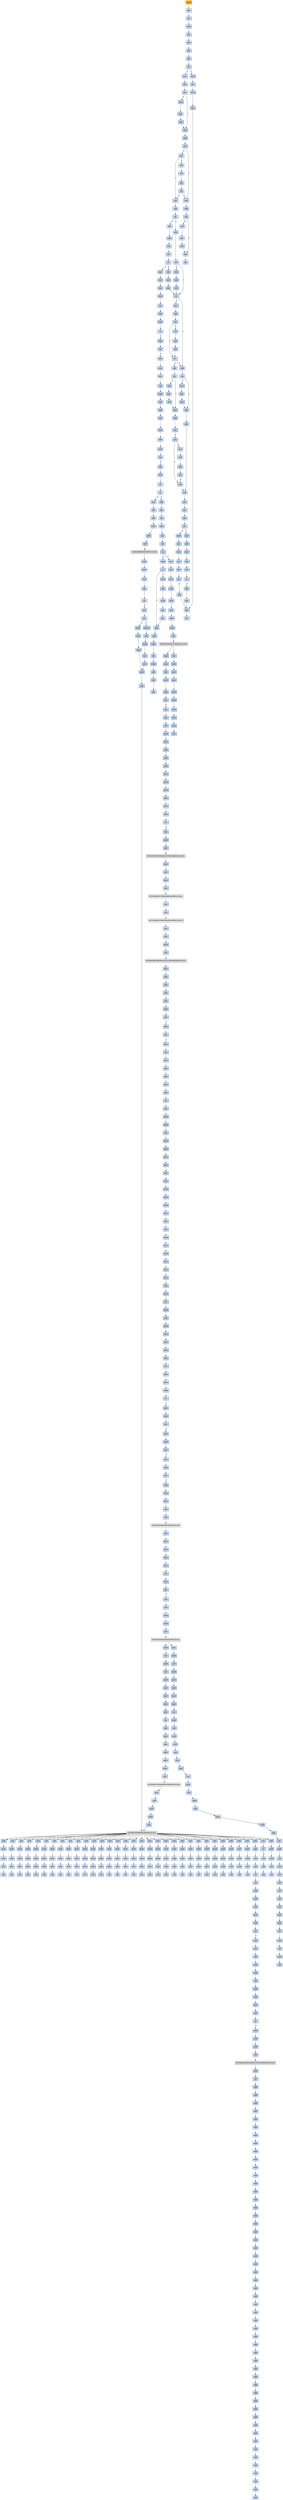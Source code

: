 strict digraph G {
	graph [bgcolor=transparent,
		name=G
	];
	node [color=lightsteelblue,
		fillcolor=lightsteelblue,
		shape=rectangle,
		style=filled
	];
	a0x0047f460pusha_	[color=lightgrey,
		fillcolor=orange,
		label=pusha];
	a0x0047f461movl_0x464000UINT32_esi	[label=movl];
	a0x0047f460pusha_ -> a0x0047f461movl_0x464000UINT32_esi	[color="#000000"];
	a0x0047f466leal__405504esi__edi	[label=leal];
	a0x0047f461movl_0x464000UINT32_esi -> a0x0047f466leal__405504esi__edi	[color="#000000"];
	a0x0047f46cpushl_edi	[label=pushl];
	a0x0047f466leal__405504esi__edi -> a0x0047f46cpushl_edi	[color="#000000"];
	a0x0047f46djmp_0x0047f47a	[label=jmp];
	a0x0047f46cpushl_edi -> a0x0047f46djmp_0x0047f47a	[color="#000000"];
	a0x0047f47amovl_esi__ebx	[label=movl];
	a0x0047f46djmp_0x0047f47a -> a0x0047f47amovl_esi__ebx	[color="#000000"];
	a0x0047f47csubl_0xfffffffcUINT8_esi	[label=subl];
	a0x0047f47amovl_esi__ebx -> a0x0047f47csubl_0xfffffffcUINT8_esi	[color="#000000"];
	a0x0047f47fadcl_ebx_ebx	[label=adcl];
	a0x0047f47csubl_0xfffffffcUINT8_esi -> a0x0047f47fadcl_ebx_ebx	[color="#000000"];
	a0x0047f481jb_0x0047f470	[label=jb];
	a0x0047f47fadcl_ebx_ebx -> a0x0047f481jb_0x0047f470	[color="#000000"];
	a0x0047f470movb_esi__al	[label=movb];
	a0x0047f481jb_0x0047f470 -> a0x0047f470movb_esi__al	[color="#000000",
		label=T];
	a0x0047f483movl_0x1UINT32_eax	[label=movl];
	a0x0047f481jb_0x0047f470 -> a0x0047f483movl_0x1UINT32_eax	[color="#000000",
		label=F];
	a0x0047f472incl_esi	[label=incl];
	a0x0047f470movb_esi__al -> a0x0047f472incl_esi	[color="#000000"];
	a0x0047f473movb_al_edi_	[label=movb];
	a0x0047f472incl_esi -> a0x0047f473movb_al_edi_	[color="#000000"];
	a0x0047f475incl_edi	[label=incl];
	a0x0047f473movb_al_edi_ -> a0x0047f475incl_edi	[color="#000000"];
	a0x0047f476addl_ebx_ebx	[label=addl];
	a0x0047f475incl_edi -> a0x0047f476addl_ebx_ebx	[color="#000000"];
	a0x0047f478jne_0x0047f481	[label=jne];
	a0x0047f476addl_ebx_ebx -> a0x0047f478jne_0x0047f481	[color="#000000"];
	a0x0047f488addl_ebx_ebx	[label=addl];
	a0x0047f483movl_0x1UINT32_eax -> a0x0047f488addl_ebx_ebx	[color="#000000"];
	a0x0047f48ajne_0x0047f493	[label=jne];
	a0x0047f488addl_ebx_ebx -> a0x0047f48ajne_0x0047f493	[color="#000000"];
	a0x0047f493adcl_eax_eax	[label=adcl];
	a0x0047f48ajne_0x0047f493 -> a0x0047f493adcl_eax_eax	[color="#000000",
		label=T];
	a0x0047f48cmovl_esi__ebx	[label=movl];
	a0x0047f48ajne_0x0047f493 -> a0x0047f48cmovl_esi__ebx	[color="#000000",
		label=F];
	a0x0047f495addl_ebx_ebx	[label=addl];
	a0x0047f493adcl_eax_eax -> a0x0047f495addl_ebx_ebx	[color="#000000"];
	a0x0047f497jae_0x0047f4a4	[label=jae];
	a0x0047f495addl_ebx_ebx -> a0x0047f497jae_0x0047f4a4	[color="#000000"];
	a0x0047f499jne_0x0047f4c3	[label=jne];
	a0x0047f497jae_0x0047f4a4 -> a0x0047f499jne_0x0047f4c3	[color="#000000",
		label=F];
	a0x0047f4a4decl_eax	[label=decl];
	a0x0047f497jae_0x0047f4a4 -> a0x0047f4a4decl_eax	[color="#000000",
		label=T];
	a0x0047f4c3xorl_ecx_ecx	[label=xorl];
	a0x0047f499jne_0x0047f4c3 -> a0x0047f4c3xorl_ecx_ecx	[color="#000000",
		label=T];
	a0x0047f49bmovl_esi__ebx	[label=movl];
	a0x0047f499jne_0x0047f4c3 -> a0x0047f49bmovl_esi__ebx	[color="#000000",
		label=F];
	a0x0047f4c5subl_0x3UINT8_eax	[label=subl];
	a0x0047f4c3xorl_ecx_ecx -> a0x0047f4c5subl_0x3UINT8_eax	[color="#000000"];
	a0x0047f4c8jb_0x0047f4db	[label=jb];
	a0x0047f4c5subl_0x3UINT8_eax -> a0x0047f4c8jb_0x0047f4db	[color="#000000"];
	a0x0047f4cashll_0x8UINT8_eax	[label=shll];
	a0x0047f4c8jb_0x0047f4db -> a0x0047f4cashll_0x8UINT8_eax	[color="#000000",
		label=F];
	a0x0047f4dbaddl_ebx_ebx	[label=addl];
	a0x0047f4c8jb_0x0047f4db -> a0x0047f4dbaddl_ebx_ebx	[color="#000000",
		label=T];
	a0x0047f4cdmovb_esi__al	[label=movb];
	a0x0047f4cashll_0x8UINT8_eax -> a0x0047f4cdmovb_esi__al	[color="#000000"];
	a0x0047f4cfincl_esi	[label=incl];
	a0x0047f4cdmovb_esi__al -> a0x0047f4cfincl_esi	[color="#000000"];
	a0x0047f4d0xorl_0xffffffffUINT8_eax	[label=xorl];
	a0x0047f4cfincl_esi -> a0x0047f4d0xorl_0xffffffffUINT8_eax	[color="#000000"];
	a0x0047f4d3je_0x0047f54a	[label=je];
	a0x0047f4d0xorl_0xffffffffUINT8_eax -> a0x0047f4d3je_0x0047f54a	[color="#000000"];
	a0x0047f4d5sarl_eax	[label=sarl];
	a0x0047f4d3je_0x0047f54a -> a0x0047f4d5sarl_eax	[color="#000000",
		label=F];
	a0x0047f54apopl_esi	[label=popl];
	a0x0047f4d3je_0x0047f54a -> a0x0047f54apopl_esi	[color="#000000",
		label=T];
	a0x0047f4d7movl_eax_ebp	[label=movl];
	a0x0047f4d5sarl_eax -> a0x0047f4d7movl_eax_ebp	[color="#000000"];
	a0x0047f4d9jmp_0x0047f4e6	[label=jmp];
	a0x0047f4d7movl_eax_ebp -> a0x0047f4d9jmp_0x0047f4e6	[color="#000000"];
	a0x0047f4e6jb_0x0047f4b4	[label=jb];
	a0x0047f4d9jmp_0x0047f4e6 -> a0x0047f4e6jb_0x0047f4b4	[color="#000000"];
	a0x0047f4b4addl_ebx_ebx	[label=addl];
	a0x0047f4e6jb_0x0047f4b4 -> a0x0047f4b4addl_ebx_ebx	[color="#000000",
		label=T];
	a0x0047f4e8incl_ecx	[label=incl];
	a0x0047f4e6jb_0x0047f4b4 -> a0x0047f4e8incl_ecx	[color="#000000",
		label=F];
	a0x0047f4b6jne_0x0047f4bf	[label=jne];
	a0x0047f4b4addl_ebx_ebx -> a0x0047f4b6jne_0x0047f4bf	[color="#000000"];
	a0x0047f4bfadcl_ecx_ecx	[label=adcl];
	a0x0047f4b6jne_0x0047f4bf -> a0x0047f4bfadcl_ecx_ecx	[color="#000000",
		label=T];
	a0x0047f4b8movl_esi__ebx	[label=movl];
	a0x0047f4b6jne_0x0047f4bf -> a0x0047f4b8movl_esi__ebx	[color="#000000",
		label=F];
	a0x0047f4c1jmp_0x0047f515	[label=jmp];
	a0x0047f4bfadcl_ecx_ecx -> a0x0047f4c1jmp_0x0047f515	[color="#000000"];
	a0x0047f515cmpl_0xfffffb00UINT32_ebp	[label=cmpl];
	a0x0047f4c1jmp_0x0047f515 -> a0x0047f515cmpl_0xfffffb00UINT32_ebp	[color="#000000"];
	a0x0047f51badcl_0x2UINT8_ecx	[label=adcl];
	a0x0047f515cmpl_0xfffffb00UINT32_ebp -> a0x0047f51badcl_0x2UINT8_ecx	[color="#000000"];
	a0x0047f51eleal_ediebp__edx	[label=leal];
	a0x0047f51badcl_0x2UINT8_ecx -> a0x0047f51eleal_ediebp__edx	[color="#000000"];
	a0x0047f521cmpl_0xfffffffcUINT8_ebp	[label=cmpl];
	a0x0047f51eleal_ediebp__edx -> a0x0047f521cmpl_0xfffffffcUINT8_ebp	[color="#000000"];
	a0x0047f524jbe_0x0047f534	[label=jbe];
	a0x0047f521cmpl_0xfffffffcUINT8_ebp -> a0x0047f524jbe_0x0047f534	[color="#000000"];
	a0x0047f534movl_edx__eax	[label=movl];
	a0x0047f524jbe_0x0047f534 -> a0x0047f534movl_edx__eax	[color="#000000",
		label=T];
	a0x0047f526movb_edx__al	[label=movb];
	a0x0047f524jbe_0x0047f534 -> a0x0047f526movb_edx__al	[color="#000000",
		label=F];
	a0x0047f536addl_0x4UINT8_edx	[label=addl];
	a0x0047f534movl_edx__eax -> a0x0047f536addl_0x4UINT8_edx	[color="#000000"];
	a0x0047f539movl_eax_edi_	[label=movl];
	a0x0047f536addl_0x4UINT8_edx -> a0x0047f539movl_eax_edi_	[color="#000000"];
	a0x0047f53baddl_0x4UINT8_edi	[label=addl];
	a0x0047f539movl_eax_edi_ -> a0x0047f53baddl_0x4UINT8_edi	[color="#000000"];
	a0x0047f53esubl_0x4UINT8_ecx	[label=subl];
	a0x0047f53baddl_0x4UINT8_edi -> a0x0047f53esubl_0x4UINT8_ecx	[color="#000000"];
	a0x0047f541ja_0x0047f534	[label=ja];
	a0x0047f53esubl_0x4UINT8_ecx -> a0x0047f541ja_0x0047f534	[color="#000000"];
	a0x0047f543addl_ecx_edi	[label=addl];
	a0x0047f541ja_0x0047f534 -> a0x0047f543addl_ecx_edi	[color="#000000",
		label=F];
	a0x0047f545jmp_0x0047f476	[label=jmp];
	a0x0047f543addl_ecx_edi -> a0x0047f545jmp_0x0047f476	[color="#000000"];
	a0x0047f545jmp_0x0047f476 -> a0x0047f476addl_ebx_ebx	[color="#000000"];
	a0x0047f528incl_edx	[label=incl];
	a0x0047f526movb_edx__al -> a0x0047f528incl_edx	[color="#000000"];
	a0x0047f529movb_al_edi_	[label=movb];
	a0x0047f528incl_edx -> a0x0047f529movb_al_edi_	[color="#000000"];
	a0x0047f52bincl_edi	[label=incl];
	a0x0047f529movb_al_edi_ -> a0x0047f52bincl_edi	[color="#000000"];
	a0x0047f52cdecl_ecx	[label=decl];
	a0x0047f52bincl_edi -> a0x0047f52cdecl_ecx	[color="#000000"];
	a0x0047f52djne_0x0047f526	[label=jne];
	a0x0047f52cdecl_ecx -> a0x0047f52djne_0x0047f526	[color="#000000"];
	a0x0047f52fjmp_0x0047f476	[label=jmp];
	a0x0047f52djne_0x0047f526 -> a0x0047f52fjmp_0x0047f476	[color="#000000",
		label=F];
	a0x0047f52fjmp_0x0047f476 -> a0x0047f476addl_ebx_ebx	[color="#000000"];
	a0x0047f4e9addl_ebx_ebx	[label=addl];
	a0x0047f4e8incl_ecx -> a0x0047f4e9addl_ebx_ebx	[color="#000000"];
	a0x0047f4ebjne_0x0047f4f4	[label=jne];
	a0x0047f4e9addl_ebx_ebx -> a0x0047f4ebjne_0x0047f4f4	[color="#000000"];
	a0x0047f4f4jb_0x0047f4b4	[label=jb];
	a0x0047f4ebjne_0x0047f4f4 -> a0x0047f4f4jb_0x0047f4b4	[color="#000000",
		label=T];
	a0x0047f4edmovl_esi__ebx	[label=movl];
	a0x0047f4ebjne_0x0047f4f4 -> a0x0047f4edmovl_esi__ebx	[color="#000000",
		label=F];
	a0x0047f4f4jb_0x0047f4b4 -> a0x0047f4b4addl_ebx_ebx	[color="#000000",
		label=T];
	a0x0047f4f6addl_ebx_ebx	[label=addl];
	a0x0047f4f4jb_0x0047f4b4 -> a0x0047f4f6addl_ebx_ebx	[color="#000000",
		label=F];
	a0x0047f4f8jne_0x0047f501	[label=jne];
	a0x0047f4f6addl_ebx_ebx -> a0x0047f4f8jne_0x0047f501	[color="#000000"];
	a0x0047f501adcl_ecx_ecx	[label=adcl];
	a0x0047f4f8jne_0x0047f501 -> a0x0047f501adcl_ecx_ecx	[color="#000000",
		label=T];
	a0x0047f4famovl_esi__ebx	[label=movl];
	a0x0047f4f8jne_0x0047f501 -> a0x0047f4famovl_esi__ebx	[color="#000000",
		label=F];
	a0x0047f503addl_ebx_ebx	[label=addl];
	a0x0047f501adcl_ecx_ecx -> a0x0047f503addl_ebx_ebx	[color="#000000"];
	a0x0047f505jae_0x0047f4f6	[label=jae];
	a0x0047f503addl_ebx_ebx -> a0x0047f505jae_0x0047f4f6	[color="#000000"];
	a0x0047f507jne_0x0047f512	[label=jne];
	a0x0047f505jae_0x0047f4f6 -> a0x0047f507jne_0x0047f512	[color="#000000",
		label=F];
	a0x0047f512addl_0x2UINT8_ecx	[label=addl];
	a0x0047f507jne_0x0047f512 -> a0x0047f512addl_0x2UINT8_ecx	[color="#000000",
		label=T];
	a0x0047f509movl_esi__ebx	[label=movl];
	a0x0047f507jne_0x0047f512 -> a0x0047f509movl_esi__ebx	[color="#000000",
		label=F];
	a0x0047f512addl_0x2UINT8_ecx -> a0x0047f515cmpl_0xfffffb00UINT32_ebp	[color="#000000"];
	a0x0047f4basubl_0xfffffffcUINT8_esi	[label=subl];
	a0x0047f4b8movl_esi__ebx -> a0x0047f4basubl_0xfffffffcUINT8_esi	[color="#000000"];
	a0x0047f4bdadcl_ebx_ebx	[label=adcl];
	a0x0047f4basubl_0xfffffffcUINT8_esi -> a0x0047f4bdadcl_ebx_ebx	[color="#000000"];
	a0x0047f4bdadcl_ebx_ebx -> a0x0047f4bfadcl_ecx_ecx	[color="#000000"];
	a0x0047f4a5addl_ebx_ebx	[label=addl];
	a0x0047f4a4decl_eax -> a0x0047f4a5addl_ebx_ebx	[color="#000000"];
	a0x0047f4a7jne_0x0047f4b0	[label=jne];
	a0x0047f4a5addl_ebx_ebx -> a0x0047f4a7jne_0x0047f4b0	[color="#000000"];
	a0x0047f4b0adcl_eax_eax	[label=adcl];
	a0x0047f4a7jne_0x0047f4b0 -> a0x0047f4b0adcl_eax_eax	[color="#000000",
		label=T];
	a0x0047f4a9movl_esi__ebx	[label=movl];
	a0x0047f4a7jne_0x0047f4b0 -> a0x0047f4a9movl_esi__ebx	[color="#000000",
		label=F];
	a0x0047f4b2jmp_0x0047f488	[label=jmp];
	a0x0047f4b0adcl_eax_eax -> a0x0047f4b2jmp_0x0047f488	[color="#000000"];
	a0x0047f4ddjne_0x0047f4e6	[label=jne];
	a0x0047f4dbaddl_ebx_ebx -> a0x0047f4ddjne_0x0047f4e6	[color="#000000"];
	a0x0047f4ddjne_0x0047f4e6 -> a0x0047f4e6jb_0x0047f4b4	[color="#000000",
		label=T];
	a0x0047f4dfmovl_esi__ebx	[label=movl];
	a0x0047f4ddjne_0x0047f4e6 -> a0x0047f4dfmovl_esi__ebx	[color="#000000",
		label=F];
	a0x0047f50bsubl_0xfffffffcUINT8_esi	[label=subl];
	a0x0047f509movl_esi__ebx -> a0x0047f50bsubl_0xfffffffcUINT8_esi	[color="#000000"];
	a0x0047f50eadcl_ebx_ebx	[label=adcl];
	a0x0047f50bsubl_0xfffffffcUINT8_esi -> a0x0047f50eadcl_ebx_ebx	[color="#000000"];
	a0x0047f510jae_0x0047f4f6	[label=jae];
	a0x0047f50eadcl_ebx_ebx -> a0x0047f510jae_0x0047f4f6	[color="#000000"];
	a0x0047f510jae_0x0047f4f6 -> a0x0047f512addl_0x2UINT8_ecx	[color="#000000",
		label=F];
	a0x0047f48esubl_0xfffffffcUINT8_esi	[label=subl];
	a0x0047f48cmovl_esi__ebx -> a0x0047f48esubl_0xfffffffcUINT8_esi	[color="#000000"];
	a0x0047f491adcl_ebx_ebx	[label=adcl];
	a0x0047f48esubl_0xfffffffcUINT8_esi -> a0x0047f491adcl_ebx_ebx	[color="#000000"];
	a0x0047f491adcl_ebx_ebx -> a0x0047f493adcl_eax_eax	[color="#000000"];
	a0x0047f4absubl_0xfffffffcUINT8_esi	[label=subl];
	a0x0047f4a9movl_esi__ebx -> a0x0047f4absubl_0xfffffffcUINT8_esi	[color="#000000"];
	a0x0047f4aeadcl_ebx_ebx	[label=adcl];
	a0x0047f4absubl_0xfffffffcUINT8_esi -> a0x0047f4aeadcl_ebx_ebx	[color="#000000"];
	a0x0047f4aeadcl_ebx_ebx -> a0x0047f4b0adcl_eax_eax	[color="#000000"];
	a0x0047f4e1subl_0xfffffffcUINT8_esi	[label=subl];
	a0x0047f4dfmovl_esi__ebx -> a0x0047f4e1subl_0xfffffffcUINT8_esi	[color="#000000"];
	a0x0047f4e4adcl_ebx_ebx	[label=adcl];
	a0x0047f4e1subl_0xfffffffcUINT8_esi -> a0x0047f4e4adcl_ebx_ebx	[color="#000000"];
	a0x0047f4e4adcl_ebx_ebx -> a0x0047f4e6jb_0x0047f4b4	[color="#000000"];
	a0x0047f49dsubl_0xfffffffcUINT8_esi	[label=subl];
	a0x0047f49bmovl_esi__ebx -> a0x0047f49dsubl_0xfffffffcUINT8_esi	[color="#000000"];
	a0x0047f4a0adcl_ebx_ebx	[label=adcl];
	a0x0047f49dsubl_0xfffffffcUINT8_esi -> a0x0047f4a0adcl_ebx_ebx	[color="#000000"];
	a0x0047f4a2jb_0x0047f4c3	[label=jb];
	a0x0047f4a0adcl_ebx_ebx -> a0x0047f4a2jb_0x0047f4c3	[color="#000000"];
	a0x0047f4a2jb_0x0047f4c3 -> a0x0047f4c3xorl_ecx_ecx	[color="#000000",
		label=T];
	a0x0047f4a2jb_0x0047f4c3 -> a0x0047f4a4decl_eax	[color="#000000",
		label=F];
	a0x0047f4efsubl_0xfffffffcUINT8_esi	[label=subl];
	a0x0047f4edmovl_esi__ebx -> a0x0047f4efsubl_0xfffffffcUINT8_esi	[color="#000000"];
	a0x0047f4f2adcl_ebx_ebx	[label=adcl];
	a0x0047f4efsubl_0xfffffffcUINT8_esi -> a0x0047f4f2adcl_ebx_ebx	[color="#000000"];
	a0x0047f4f2adcl_ebx_ebx -> a0x0047f4f4jb_0x0047f4b4	[color="#000000"];
	a0x0047f4fcsubl_0xfffffffcUINT8_esi	[label=subl];
	a0x0047f4famovl_esi__ebx -> a0x0047f4fcsubl_0xfffffffcUINT8_esi	[color="#000000"];
	a0x0047f4ffadcl_ebx_ebx	[label=adcl];
	a0x0047f4fcsubl_0xfffffffcUINT8_esi -> a0x0047f4ffadcl_ebx_ebx	[color="#000000"];
	a0x0047f4ffadcl_ebx_ebx -> a0x0047f501adcl_ecx_ecx	[color="#000000"];
	a0x0047f54bmovl_esi_edi	[label=movl];
	a0x0047f54apopl_esi -> a0x0047f54bmovl_esi_edi	[color="#000000"];
	a0x0047f54dmovl_0x900UINT32_ecx	[label=movl];
	a0x0047f54bmovl_esi_edi -> a0x0047f54dmovl_0x900UINT32_ecx	[color="#000000"];
	a0x0047f552movb_edi__al	[label=movb];
	a0x0047f54dmovl_0x900UINT32_ecx -> a0x0047f552movb_edi__al	[color="#000000"];
	a0x0047f554incl_edi	[label=incl];
	a0x0047f552movb_edi__al -> a0x0047f554incl_edi	[color="#000000"];
	a0x0047f555subb_0xffffffe8UINT8_al	[label=subb];
	a0x0047f554incl_edi -> a0x0047f555subb_0xffffffe8UINT8_al	[color="#000000"];
	a0x0047f557cmpb_0x1UINT8_al	[label=cmpb];
	a0x0047f555subb_0xffffffe8UINT8_al -> a0x0047f557cmpb_0x1UINT8_al	[color="#000000"];
	a0x0047f559ja_0x0047f552	[label=ja];
	a0x0047f557cmpb_0x1UINT8_al -> a0x0047f559ja_0x0047f552	[color="#000000"];
	a0x0047f55bcmpb_0x5UINT8_edi_	[label=cmpb];
	a0x0047f559ja_0x0047f552 -> a0x0047f55bcmpb_0x5UINT8_edi_	[color="#000000",
		label=F];
	a0x0047f55ejne_0x0047f552	[label=jne];
	a0x0047f55bcmpb_0x5UINT8_edi_ -> a0x0047f55ejne_0x0047f552	[color="#000000"];
	a0x0047f560movl_edi__eax	[label=movl];
	a0x0047f55ejne_0x0047f552 -> a0x0047f560movl_edi__eax	[color="#000000",
		label=F];
	a0x0047f562movb_0x4edi__bl	[label=movb];
	a0x0047f560movl_edi__eax -> a0x0047f562movb_0x4edi__bl	[color="#000000"];
	a0x0047f565shrw_0x8UINT8_ax	[label=shrw];
	a0x0047f562movb_0x4edi__bl -> a0x0047f565shrw_0x8UINT8_ax	[color="#000000"];
	a0x0047f569roll_0x10UINT8_eax	[label=roll];
	a0x0047f565shrw_0x8UINT8_ax -> a0x0047f569roll_0x10UINT8_eax	[color="#000000"];
	a0x0047f56cxchgb_al_ah	[label=xchgb];
	a0x0047f569roll_0x10UINT8_eax -> a0x0047f56cxchgb_al_ah	[color="#000000"];
	a0x0047f56esubl_edi_eax	[label=subl];
	a0x0047f56cxchgb_al_ah -> a0x0047f56esubl_edi_eax	[color="#000000"];
	a0x0047f570subb_0xffffffe8UINT8_bl	[label=subb];
	a0x0047f56esubl_edi_eax -> a0x0047f570subb_0xffffffe8UINT8_bl	[color="#000000"];
	a0x0047f573addl_esi_eax	[label=addl];
	a0x0047f570subb_0xffffffe8UINT8_bl -> a0x0047f573addl_esi_eax	[color="#000000"];
	a0x0047f575movl_eax_edi_	[label=movl];
	a0x0047f573addl_esi_eax -> a0x0047f575movl_eax_edi_	[color="#000000"];
	a0x0047f577addl_0x5UINT8_edi	[label=addl];
	a0x0047f575movl_eax_edi_ -> a0x0047f577addl_0x5UINT8_edi	[color="#000000"];
	a0x0047f57amovb_bl_al	[label=movb];
	a0x0047f577addl_0x5UINT8_edi -> a0x0047f57amovb_bl_al	[color="#000000"];
	a0x0047f57cloop_0x0047f557	[label=loop];
	a0x0047f57amovb_bl_al -> a0x0047f57cloop_0x0047f557	[color="#000000"];
	a0x0047f57eleal_0x7c000esi__edi	[label=leal];
	a0x0047f57cloop_0x0047f557 -> a0x0047f57eleal_0x7c000esi__edi	[color="#000000",
		label=F];
	a0x0047f584movl_edi__eax	[label=movl];
	a0x0047f57eleal_0x7c000esi__edi -> a0x0047f584movl_edi__eax	[color="#000000"];
	a0x0047f586orl_eax_eax	[label=orl];
	a0x0047f584movl_edi__eax -> a0x0047f586orl_eax_eax	[color="#000000"];
	a0x0047f588je_0x0047f5cf	[label=je];
	a0x0047f586orl_eax_eax -> a0x0047f588je_0x0047f5cf	[color="#000000"];
	a0x0047f58amovl_0x4edi__ebx	[label=movl];
	a0x0047f588je_0x0047f5cf -> a0x0047f58amovl_0x4edi__ebx	[color="#000000",
		label=F];
	a0x0047f5cfaddl_0x4UINT8_edi	[label=addl];
	a0x0047f588je_0x0047f5cf -> a0x0047f5cfaddl_0x4UINT8_edi	[color="#000000",
		label=T];
	a0x0047f58dleal_0x7f5fceaxesi__eax	[label=leal];
	a0x0047f58amovl_0x4edi__ebx -> a0x0047f58dleal_0x7f5fceaxesi__eax	[color="#000000"];
	a0x0047f594addl_esi_ebx	[label=addl];
	a0x0047f58dleal_0x7f5fceaxesi__eax -> a0x0047f594addl_esi_ebx	[color="#000000"];
	a0x0047f596pushl_eax	[label=pushl];
	a0x0047f594addl_esi_ebx -> a0x0047f596pushl_eax	[color="#000000"];
	a0x0047f597addl_0x8UINT8_edi	[label=addl];
	a0x0047f596pushl_eax -> a0x0047f597addl_0x8UINT8_edi	[color="#000000"];
	a0x0047f59acall_0x7f6acesi_	[label=call];
	a0x0047f597addl_0x8UINT8_edi -> a0x0047f59acall_0x7f6acesi_	[color="#000000"];
	LOADLIBRARYA_KERNEL32_DLL	[color=lightgrey,
		fillcolor=lightgrey,
		label="LOADLIBRARYA-KERNEL32-DLL"];
	a0x0047f59acall_0x7f6acesi_ -> LOADLIBRARYA_KERNEL32_DLL	[color="#000000"];
	a0x0047f5a0xchgl_eax_ebp	[label=xchgl];
	LOADLIBRARYA_KERNEL32_DLL -> a0x0047f5a0xchgl_eax_ebp	[color="#000000"];
	a0x0047f5a1movb_edi__al	[label=movb];
	a0x0047f5a0xchgl_eax_ebp -> a0x0047f5a1movb_edi__al	[color="#000000"];
	a0x0047f5a3incl_edi	[label=incl];
	a0x0047f5a1movb_edi__al -> a0x0047f5a3incl_edi	[color="#000000"];
	a0x0047f5a4orb_al_al	[label=orb];
	a0x0047f5a3incl_edi -> a0x0047f5a4orb_al_al	[color="#000000"];
	a0x0047f5a6je_0x0047f584	[label=je];
	a0x0047f5a4orb_al_al -> a0x0047f5a6je_0x0047f584	[color="#000000"];
	a0x0047f5a8movl_edi_ecx	[label=movl];
	a0x0047f5a6je_0x0047f584 -> a0x0047f5a8movl_edi_ecx	[color="#000000",
		label=F];
	a0x0047f5aajns_0x0047f5b3	[label=jns];
	a0x0047f5a8movl_edi_ecx -> a0x0047f5aajns_0x0047f5b3	[color="#000000"];
	a0x0047f5b3pushl_edi	[label=pushl];
	a0x0047f5aajns_0x0047f5b3 -> a0x0047f5b3pushl_edi	[color="#000000",
		label=T];
	a0x0047f5acmovzwl_edi__eax	[label=movzwl];
	a0x0047f5aajns_0x0047f5b3 -> a0x0047f5acmovzwl_edi__eax	[color="#000000",
		label=F];
	a0x0047f5b4decl_eax	[label=decl];
	a0x0047f5b3pushl_edi -> a0x0047f5b4decl_eax	[color="#000000"];
	a0x0047f5b5repnz_scasb_es_edi__al	[label=repnz];
	a0x0047f5b4decl_eax -> a0x0047f5b5repnz_scasb_es_edi__al	[color="#000000"];
	a0x0047f5b7pushl_ebp	[label=pushl];
	a0x0047f5b5repnz_scasb_es_edi__al -> a0x0047f5b7pushl_ebp	[color="#000000"];
	a0x0047f5b8call_0x7f6b4esi_	[label=call];
	a0x0047f5b7pushl_ebp -> a0x0047f5b8call_0x7f6b4esi_	[color="#000000"];
	GETPROCADDRESS_KERNEL32_DLL	[color=lightgrey,
		fillcolor=lightgrey,
		label="GETPROCADDRESS-KERNEL32-DLL"];
	a0x0047f5b8call_0x7f6b4esi_ -> GETPROCADDRESS_KERNEL32_DLL	[color="#000000"];
	a0x0047f5beorl_eax_eax	[label=orl];
	GETPROCADDRESS_KERNEL32_DLL -> a0x0047f5beorl_eax_eax	[color="#000000"];
	a0x0040b163xorl_0x42a130_eax	[label=xorl];
	GETPROCADDRESS_KERNEL32_DLL -> a0x0040b163xorl_0x42a130_eax	[color="#000000"];
	a0x0040b176xorl_0x42a130_eax	[label=xorl];
	GETPROCADDRESS_KERNEL32_DLL -> a0x0040b176xorl_0x42a130_eax	[color="#000000"];
	a0x0040b189xorl_0x42a130_eax	[label=xorl];
	GETPROCADDRESS_KERNEL32_DLL -> a0x0040b189xorl_0x42a130_eax	[color="#000000"];
	a0x0040b19cxorl_0x42a130_eax	[label=xorl];
	GETPROCADDRESS_KERNEL32_DLL -> a0x0040b19cxorl_0x42a130_eax	[color="#000000"];
	a0x0040b1afxorl_0x42a130_eax	[label=xorl];
	GETPROCADDRESS_KERNEL32_DLL -> a0x0040b1afxorl_0x42a130_eax	[color="#000000"];
	a0x0040b1c2xorl_0x42a130_eax	[label=xorl];
	GETPROCADDRESS_KERNEL32_DLL -> a0x0040b1c2xorl_0x42a130_eax	[color="#000000"];
	a0x0040b1d5xorl_0x42a130_eax	[label=xorl];
	GETPROCADDRESS_KERNEL32_DLL -> a0x0040b1d5xorl_0x42a130_eax	[color="#000000"];
	a0x0040b1e8xorl_0x42a130_eax	[label=xorl];
	GETPROCADDRESS_KERNEL32_DLL -> a0x0040b1e8xorl_0x42a130_eax	[color="#000000"];
	a0x0040b1fbxorl_0x42a130_eax	[label=xorl];
	GETPROCADDRESS_KERNEL32_DLL -> a0x0040b1fbxorl_0x42a130_eax	[color="#000000"];
	a0x0040b20exorl_0x42a130_eax	[label=xorl];
	GETPROCADDRESS_KERNEL32_DLL -> a0x0040b20exorl_0x42a130_eax	[color="#000000"];
	a0x0040b221xorl_0x42a130_eax	[label=xorl];
	GETPROCADDRESS_KERNEL32_DLL -> a0x0040b221xorl_0x42a130_eax	[color="#000000"];
	a0x0040b234xorl_0x42a130_eax	[label=xorl];
	GETPROCADDRESS_KERNEL32_DLL -> a0x0040b234xorl_0x42a130_eax	[color="#000000"];
	a0x0040b247xorl_0x42a130_eax	[label=xorl];
	GETPROCADDRESS_KERNEL32_DLL -> a0x0040b247xorl_0x42a130_eax	[color="#000000"];
	a0x0040b25axorl_0x42a130_eax	[label=xorl];
	GETPROCADDRESS_KERNEL32_DLL -> a0x0040b25axorl_0x42a130_eax	[color="#000000"];
	a0x0040b26dxorl_0x42a130_eax	[label=xorl];
	GETPROCADDRESS_KERNEL32_DLL -> a0x0040b26dxorl_0x42a130_eax	[color="#000000"];
	a0x0040b280xorl_0x42a130_eax	[label=xorl];
	GETPROCADDRESS_KERNEL32_DLL -> a0x0040b280xorl_0x42a130_eax	[color="#000000"];
	a0x0040b293xorl_0x42a130_eax	[label=xorl];
	GETPROCADDRESS_KERNEL32_DLL -> a0x0040b293xorl_0x42a130_eax	[color="#000000"];
	a0x0040b2a6xorl_0x42a130_eax	[label=xorl];
	GETPROCADDRESS_KERNEL32_DLL -> a0x0040b2a6xorl_0x42a130_eax	[color="#000000"];
	a0x0040b2b9xorl_0x42a130_eax	[label=xorl];
	GETPROCADDRESS_KERNEL32_DLL -> a0x0040b2b9xorl_0x42a130_eax	[color="#000000"];
	a0x0040b2ccxorl_0x42a130_eax	[label=xorl];
	GETPROCADDRESS_KERNEL32_DLL -> a0x0040b2ccxorl_0x42a130_eax	[color="#000000"];
	a0x0040b2dfxorl_0x42a130_eax	[label=xorl];
	GETPROCADDRESS_KERNEL32_DLL -> a0x0040b2dfxorl_0x42a130_eax	[color="#000000"];
	a0x0040b2f2xorl_0x42a130_eax	[label=xorl];
	GETPROCADDRESS_KERNEL32_DLL -> a0x0040b2f2xorl_0x42a130_eax	[color="#000000"];
	a0x0040b305xorl_0x42a130_eax	[label=xorl];
	GETPROCADDRESS_KERNEL32_DLL -> a0x0040b305xorl_0x42a130_eax	[color="#000000"];
	a0x0040b318xorl_0x42a130_eax	[label=xorl];
	GETPROCADDRESS_KERNEL32_DLL -> a0x0040b318xorl_0x42a130_eax	[color="#000000"];
	a0x0040b32bxorl_0x42a130_eax	[label=xorl];
	GETPROCADDRESS_KERNEL32_DLL -> a0x0040b32bxorl_0x42a130_eax	[color="#000000"];
	a0x0040b33exorl_0x42a130_eax	[label=xorl];
	GETPROCADDRESS_KERNEL32_DLL -> a0x0040b33exorl_0x42a130_eax	[color="#000000"];
	a0x0040b351xorl_0x42a130_eax	[label=xorl];
	GETPROCADDRESS_KERNEL32_DLL -> a0x0040b351xorl_0x42a130_eax	[color="#000000"];
	a0x0040b364xorl_0x42a130_eax	[label=xorl];
	GETPROCADDRESS_KERNEL32_DLL -> a0x0040b364xorl_0x42a130_eax	[color="#000000"];
	a0x0040b377xorl_0x42a130_eax	[label=xorl];
	GETPROCADDRESS_KERNEL32_DLL -> a0x0040b377xorl_0x42a130_eax	[color="#000000"];
	a0x0040b38axorl_0x42a130_eax	[label=xorl];
	GETPROCADDRESS_KERNEL32_DLL -> a0x0040b38axorl_0x42a130_eax	[color="#000000"];
	a0x0040b39dxorl_0x42a130_eax	[label=xorl];
	GETPROCADDRESS_KERNEL32_DLL -> a0x0040b39dxorl_0x42a130_eax	[color="#000000"];
	a0x0040b3b0xorl_0x42a130_eax	[label=xorl];
	GETPROCADDRESS_KERNEL32_DLL -> a0x0040b3b0xorl_0x42a130_eax	[color="#000000"];
	a0x0040b3c3xorl_0x42a130_eax	[label=xorl];
	GETPROCADDRESS_KERNEL32_DLL -> a0x0040b3c3xorl_0x42a130_eax	[color="#000000"];
	a0x0047f5c0je_0x0047f5c9	[label=je];
	a0x0047f5beorl_eax_eax -> a0x0047f5c0je_0x0047f5c9	[color="#000000"];
	a0x0047f5c2movl_eax_ebx_	[label=movl];
	a0x0047f5c0je_0x0047f5c9 -> a0x0047f5c2movl_eax_ebx_	[color="#000000",
		label=F];
	a0x0047f5c4addl_0x4UINT8_ebx	[label=addl];
	a0x0047f5c2movl_eax_ebx_ -> a0x0047f5c4addl_0x4UINT8_ebx	[color="#000000"];
	a0x0047f5c7jmp_0x0047f5a1	[label=jmp];
	a0x0047f5c4addl_0x4UINT8_ebx -> a0x0047f5c7jmp_0x0047f5a1	[color="#000000"];
	a0x0047f5afincl_edi	[label=incl];
	a0x0047f5acmovzwl_edi__eax -> a0x0047f5afincl_edi	[color="#000000"];
	a0x0047f5b0pushl_eax	[label=pushl];
	a0x0047f5afincl_edi -> a0x0047f5b0pushl_eax	[color="#000000"];
	a0x0047f5b1incl_edi	[label=incl];
	a0x0047f5b0pushl_eax -> a0x0047f5b1incl_edi	[color="#000000"];
	a0x0047f5b2movl_0xaef24857UINT32_ecx	[label=movl];
	a0x0047f5b1incl_edi -> a0x0047f5b2movl_0xaef24857UINT32_ecx	[color="#000000"];
	a0x0047f5b2movl_0xaef24857UINT32_ecx -> a0x0047f5b7pushl_ebp	[color="#000000"];
	a0x0047f5d2leal__4esi__ebx	[label=leal];
	a0x0047f5cfaddl_0x4UINT8_edi -> a0x0047f5d2leal__4esi__ebx	[color="#000000"];
	a0x0047f5d5xorl_eax_eax	[label=xorl];
	a0x0047f5d2leal__4esi__ebx -> a0x0047f5d5xorl_eax_eax	[color="#000000"];
	a0x0047f5d7movb_edi__al	[label=movb];
	a0x0047f5d5xorl_eax_eax -> a0x0047f5d7movb_edi__al	[color="#000000"];
	a0x0047f5d9incl_edi	[label=incl];
	a0x0047f5d7movb_edi__al -> a0x0047f5d9incl_edi	[color="#000000"];
	a0x0047f5daorl_eax_eax	[label=orl];
	a0x0047f5d9incl_edi -> a0x0047f5daorl_eax_eax	[color="#000000"];
	a0x0047f5dcje_0x0047f600	[label=je];
	a0x0047f5daorl_eax_eax -> a0x0047f5dcje_0x0047f600	[color="#000000"];
	a0x0047f5decmpb_0xffffffefUINT8_al	[label=cmpb];
	a0x0047f5dcje_0x0047f600 -> a0x0047f5decmpb_0xffffffefUINT8_al	[color="#000000",
		label=F];
	a0x0047f600movl_0x7f6b8esi__ebp	[label=movl];
	a0x0047f5dcje_0x0047f600 -> a0x0047f600movl_0x7f6b8esi__ebp	[color="#000000",
		label=T];
	a0x0047f5e0ja_0x0047f5f3	[label=ja];
	a0x0047f5decmpb_0xffffffefUINT8_al -> a0x0047f5e0ja_0x0047f5f3	[color="#000000"];
	a0x0047f5e2addl_eax_ebx	[label=addl];
	a0x0047f5e0ja_0x0047f5f3 -> a0x0047f5e2addl_eax_ebx	[color="#000000",
		label=F];
	a0x0047f5f3andb_0xfUINT8_al	[label=andb];
	a0x0047f5e0ja_0x0047f5f3 -> a0x0047f5f3andb_0xfUINT8_al	[color="#000000",
		label=T];
	a0x0047f5e4movl_ebx__eax	[label=movl];
	a0x0047f5e2addl_eax_ebx -> a0x0047f5e4movl_ebx__eax	[color="#000000"];
	a0x0047f5e6xchgb_al_ah	[label=xchgb];
	a0x0047f5e4movl_ebx__eax -> a0x0047f5e6xchgb_al_ah	[color="#000000"];
	a0x0047f5e8roll_0x10UINT8_eax	[label=roll];
	a0x0047f5e6xchgb_al_ah -> a0x0047f5e8roll_0x10UINT8_eax	[color="#000000"];
	a0x0047f5ebxchgb_al_ah	[label=xchgb];
	a0x0047f5e8roll_0x10UINT8_eax -> a0x0047f5ebxchgb_al_ah	[color="#000000"];
	a0x0047f5edaddl_esi_eax	[label=addl];
	a0x0047f5ebxchgb_al_ah -> a0x0047f5edaddl_esi_eax	[color="#000000"];
	a0x0047f5efmovl_eax_ebx_	[label=movl];
	a0x0047f5edaddl_esi_eax -> a0x0047f5efmovl_eax_ebx_	[color="#000000"];
	a0x0047f5f1jmp_0x0047f5d5	[label=jmp];
	a0x0047f5efmovl_eax_ebx_ -> a0x0047f5f1jmp_0x0047f5d5	[color="#000000"];
	a0x0047f5f5shll_0x10UINT8_eax	[label=shll];
	a0x0047f5f3andb_0xfUINT8_al -> a0x0047f5f5shll_0x10UINT8_eax	[color="#000000"];
	a0x0047f5f8movw_edi__ax	[label=movw];
	a0x0047f5f5shll_0x10UINT8_eax -> a0x0047f5f8movw_edi__ax	[color="#000000"];
	a0x0047f5fbaddl_0x2UINT8_edi	[label=addl];
	a0x0047f5f8movw_edi__ax -> a0x0047f5fbaddl_0x2UINT8_edi	[color="#000000"];
	a0x0047f5fejmp_0x0047f5e2	[label=jmp];
	a0x0047f5fbaddl_0x2UINT8_edi -> a0x0047f5fejmp_0x0047f5e2	[color="#000000"];
	a0x0047f5fejmp_0x0047f5e2 -> a0x0047f5e2addl_eax_ebx	[color="#000000"];
	a0x0047f606leal__4096esi__edi	[label=leal];
	a0x0047f600movl_0x7f6b8esi__ebp -> a0x0047f606leal__4096esi__edi	[color="#000000"];
	a0x0047f60cmovl_0x1000UINT32_ebx	[label=movl];
	a0x0047f606leal__4096esi__edi -> a0x0047f60cmovl_0x1000UINT32_ebx	[color="#000000"];
	a0x0047f611pushl_eax	[label=pushl];
	a0x0047f60cmovl_0x1000UINT32_ebx -> a0x0047f611pushl_eax	[color="#000000"];
	a0x0047f612pushl_esp	[label=pushl];
	a0x0047f611pushl_eax -> a0x0047f612pushl_esp	[color="#000000"];
	a0x0047f613pushl_0x4UINT8	[label=pushl];
	a0x0047f612pushl_esp -> a0x0047f613pushl_0x4UINT8	[color="#000000"];
	a0x0047f615pushl_ebx	[label=pushl];
	a0x0047f613pushl_0x4UINT8 -> a0x0047f615pushl_ebx	[color="#000000"];
	a0x0047f616pushl_edi	[label=pushl];
	a0x0047f615pushl_ebx -> a0x0047f616pushl_edi	[color="#000000"];
	a0x0047f617call_ebp	[label=call];
	a0x0047f616pushl_edi -> a0x0047f617call_ebp	[color="#000000"];
	VIRTUALPROTECT_KERNEL32_DLL	[color=lightgrey,
		fillcolor=lightgrey,
		label="VIRTUALPROTECT-KERNEL32-DLL"];
	a0x0047f617call_ebp -> VIRTUALPROTECT_KERNEL32_DLL	[color="#000000"];
	a0x0047f619leal_0x217edi__eax	[label=leal];
	VIRTUALPROTECT_KERNEL32_DLL -> a0x0047f619leal_0x217edi__eax	[color="#000000"];
	a0x0047f62epopl_eax	[label=popl];
	VIRTUALPROTECT_KERNEL32_DLL -> a0x0047f62epopl_eax	[color="#000000"];
	a0x0047f61fandb_0x7fUINT8_eax_	[label=andb];
	a0x0047f619leal_0x217edi__eax -> a0x0047f61fandb_0x7fUINT8_eax_	[color="#000000"];
	a0x0047f622andb_0x7fUINT8_0x28eax_	[label=andb];
	a0x0047f61fandb_0x7fUINT8_eax_ -> a0x0047f622andb_0x7fUINT8_0x28eax_	[color="#000000"];
	a0x0047f626popl_eax	[label=popl];
	a0x0047f622andb_0x7fUINT8_0x28eax_ -> a0x0047f626popl_eax	[color="#000000"];
	a0x0047f627pushl_eax	[label=pushl];
	a0x0047f626popl_eax -> a0x0047f627pushl_eax	[color="#000000"];
	a0x0047f628pushl_esp	[label=pushl];
	a0x0047f627pushl_eax -> a0x0047f628pushl_esp	[color="#000000"];
	a0x0047f629pushl_eax	[label=pushl];
	a0x0047f628pushl_esp -> a0x0047f629pushl_eax	[color="#000000"];
	a0x0047f62apushl_ebx	[label=pushl];
	a0x0047f629pushl_eax -> a0x0047f62apushl_ebx	[color="#000000"];
	a0x0047f62bpushl_edi	[label=pushl];
	a0x0047f62apushl_ebx -> a0x0047f62bpushl_edi	[color="#000000"];
	a0x0047f62ccall_ebp	[label=call];
	a0x0047f62bpushl_edi -> a0x0047f62ccall_ebp	[color="#000000"];
	a0x0047f62fpopa_	[label=popa];
	a0x0047f62epopl_eax -> a0x0047f62fpopa_	[color="#000000"];
	a0x0047f630leal__128esp__eax	[label=leal];
	a0x0047f62fpopa_ -> a0x0047f630leal__128esp__eax	[color="#000000"];
	a0x0047f634pushl_0x0UINT8	[label=pushl];
	a0x0047f630leal__128esp__eax -> a0x0047f634pushl_0x0UINT8	[color="#000000"];
	a0x0047f636cmpl_eax_esp	[label=cmpl];
	a0x0047f634pushl_0x0UINT8 -> a0x0047f636cmpl_eax_esp	[color="#000000"];
	a0x0047f638jne_0x0047f634	[label=jne];
	a0x0047f636cmpl_eax_esp -> a0x0047f638jne_0x0047f634	[color="#000000"];
	a0x0047f63asubl_0xffffff80UINT8_esp	[label=subl];
	a0x0047f638jne_0x0047f634 -> a0x0047f63asubl_0xffffff80UINT8_esp	[color="#000000",
		label=F];
	a0x0047f63djmp_0x00409de6	[label=jmp];
	a0x0047f63asubl_0xffffff80UINT8_esp -> a0x0047f63djmp_0x00409de6	[color="#000000"];
	a0x00409de6call_0x411500	[label=call];
	a0x0047f63djmp_0x00409de6 -> a0x00409de6call_0x411500	[color="#000000"];
	a0x00411500pushl_ebp	[label=pushl];
	a0x00409de6call_0x411500 -> a0x00411500pushl_ebp	[color="#000000"];
	a0x00411501movl_esp_ebp	[label=movl];
	a0x00411500pushl_ebp -> a0x00411501movl_esp_ebp	[color="#000000"];
	a0x00411503subl_0x14UINT8_esp	[label=subl];
	a0x00411501movl_esp_ebp -> a0x00411503subl_0x14UINT8_esp	[color="#000000"];
	a0x00411506andl_0x0UINT8__12ebp_	[label=andl];
	a0x00411503subl_0x14UINT8_esp -> a0x00411506andl_0x0UINT8__12ebp_	[color="#000000"];
	a0x0041150aandl_0x0UINT8__8ebp_	[label=andl];
	a0x00411506andl_0x0UINT8__12ebp_ -> a0x0041150aandl_0x0UINT8__8ebp_	[color="#000000"];
	a0x0041150emovl_0x42a130_eax	[label=movl];
	a0x0041150aandl_0x0UINT8__8ebp_ -> a0x0041150emovl_0x42a130_eax	[color="#000000"];
	a0x00411513pushl_esi	[label=pushl];
	a0x0041150emovl_0x42a130_eax -> a0x00411513pushl_esi	[color="#000000"];
	a0x00411514pushl_edi	[label=pushl];
	a0x00411513pushl_esi -> a0x00411514pushl_edi	[color="#000000"];
	a0x00411515movl_0xbb40e64eUINT32_edi	[label=movl];
	a0x00411514pushl_edi -> a0x00411515movl_0xbb40e64eUINT32_edi	[color="#000000"];
	a0x0041151amovl_0xffff0000UINT32_esi	[label=movl];
	a0x00411515movl_0xbb40e64eUINT32_edi -> a0x0041151amovl_0xffff0000UINT32_esi	[color="#000000"];
	a0x0041151fcmpl_edi_eax	[label=cmpl];
	a0x0041151amovl_0xffff0000UINT32_esi -> a0x0041151fcmpl_edi_eax	[color="#000000"];
	a0x00411521je_0x411530	[label=je];
	a0x0041151fcmpl_edi_eax -> a0x00411521je_0x411530	[color="#000000"];
	a0x00411530leal__12ebp__eax	[label=leal];
	a0x00411521je_0x411530 -> a0x00411530leal__12ebp__eax	[color="#000000",
		label=T];
	a0x00411533pushl_eax	[label=pushl];
	a0x00411530leal__12ebp__eax -> a0x00411533pushl_eax	[color="#000000"];
	a0x00411534call_0x41a250	[label=call];
	a0x00411533pushl_eax -> a0x00411534call_0x41a250	[color="#000000"];
	GETSYSTEMTIMEASFILETIME_KERNEL32_DLL	[color=lightgrey,
		fillcolor=lightgrey,
		label="GETSYSTEMTIMEASFILETIME-KERNEL32-DLL"];
	a0x00411534call_0x41a250 -> GETSYSTEMTIMEASFILETIME_KERNEL32_DLL	[color="#000000"];
	a0x0041153amovl__8ebp__eax	[label=movl];
	GETSYSTEMTIMEASFILETIME_KERNEL32_DLL -> a0x0041153amovl__8ebp__eax	[color="#000000"];
	a0x0041153dxorl__12ebp__eax	[label=xorl];
	a0x0041153amovl__8ebp__eax -> a0x0041153dxorl__12ebp__eax	[color="#000000"];
	a0x00411540movl_eax__4ebp_	[label=movl];
	a0x0041153dxorl__12ebp__eax -> a0x00411540movl_eax__4ebp_	[color="#000000"];
	a0x00411543call_0x41a1f0	[label=call];
	a0x00411540movl_eax__4ebp_ -> a0x00411543call_0x41a1f0	[color="#000000"];
	GETCURRENTTHREADID_KERNEL32_DLL	[color=lightgrey,
		fillcolor=lightgrey,
		label="GETCURRENTTHREADID-KERNEL32-DLL"];
	a0x00411543call_0x41a1f0 -> GETCURRENTTHREADID_KERNEL32_DLL	[color="#000000"];
	a0x00411549xorl_eax__4ebp_	[label=xorl];
	GETCURRENTTHREADID_KERNEL32_DLL -> a0x00411549xorl_eax__4ebp_	[color="#000000"];
	a0x0041154ccall_0x41a0dc	[label=call];
	a0x00411549xorl_eax__4ebp_ -> a0x0041154ccall_0x41a0dc	[color="#000000"];
	GETCURRENTPROCESSID_KERNEL32_DLL	[color=lightgrey,
		fillcolor=lightgrey,
		label="GETCURRENTPROCESSID-KERNEL32-DLL"];
	a0x0041154ccall_0x41a0dc -> GETCURRENTPROCESSID_KERNEL32_DLL	[color="#000000"];
	a0x00411552xorl_eax__4ebp_	[label=xorl];
	GETCURRENTPROCESSID_KERNEL32_DLL -> a0x00411552xorl_eax__4ebp_	[color="#000000"];
	a0x00411555leal__20ebp__eax	[label=leal];
	a0x00411552xorl_eax__4ebp_ -> a0x00411555leal__20ebp__eax	[color="#000000"];
	a0x00411558pushl_eax	[label=pushl];
	a0x00411555leal__20ebp__eax -> a0x00411558pushl_eax	[color="#000000"];
	a0x00411559call_0x41a24c	[label=call];
	a0x00411558pushl_eax -> a0x00411559call_0x41a24c	[color="#000000"];
	QUERYPERFORMANCECOUNTER_KERNEL32_DLL	[color=lightgrey,
		fillcolor=lightgrey,
		label="QUERYPERFORMANCECOUNTER-KERNEL32-DLL"];
	a0x00411559call_0x41a24c -> QUERYPERFORMANCECOUNTER_KERNEL32_DLL	[color="#000000"];
	a0x0041155fmovl__16ebp__ecx	[label=movl];
	QUERYPERFORMANCECOUNTER_KERNEL32_DLL -> a0x0041155fmovl__16ebp__ecx	[color="#000000"];
	a0x00411562leal__4ebp__eax	[label=leal];
	a0x0041155fmovl__16ebp__ecx -> a0x00411562leal__4ebp__eax	[color="#000000"];
	a0x00411565xorl__20ebp__ecx	[label=xorl];
	a0x00411562leal__4ebp__eax -> a0x00411565xorl__20ebp__ecx	[color="#000000"];
	a0x00411568xorl__4ebp__ecx	[label=xorl];
	a0x00411565xorl__20ebp__ecx -> a0x00411568xorl__4ebp__ecx	[color="#000000"];
	a0x0041156bxorl_eax_ecx	[label=xorl];
	a0x00411568xorl__4ebp__ecx -> a0x0041156bxorl_eax_ecx	[color="#000000"];
	a0x0041156dcmpl_edi_ecx	[label=cmpl];
	a0x0041156bxorl_eax_ecx -> a0x0041156dcmpl_edi_ecx	[color="#000000"];
	a0x0041156fjne_0x411578	[label=jne];
	a0x0041156dcmpl_edi_ecx -> a0x0041156fjne_0x411578	[color="#000000"];
	a0x00411578testl_ecx_esi	[label=testl];
	a0x0041156fjne_0x411578 -> a0x00411578testl_ecx_esi	[color="#000000",
		label=T];
	a0x0041157ajne_0x411588	[label=jne];
	a0x00411578testl_ecx_esi -> a0x0041157ajne_0x411588	[color="#000000"];
	a0x00411588movl_ecx_0x42a130	[label=movl];
	a0x0041157ajne_0x411588 -> a0x00411588movl_ecx_0x42a130	[color="#000000",
		label=T];
	a0x0041158enotl_ecx	[label=notl];
	a0x00411588movl_ecx_0x42a130 -> a0x0041158enotl_ecx	[color="#000000"];
	a0x00411590movl_ecx_0x42a134	[label=movl];
	a0x0041158enotl_ecx -> a0x00411590movl_ecx_0x42a134	[color="#000000"];
	a0x00411596popl_edi	[label=popl];
	a0x00411590movl_ecx_0x42a134 -> a0x00411596popl_edi	[color="#000000"];
	a0x00411597popl_esi	[label=popl];
	a0x00411596popl_edi -> a0x00411597popl_esi	[color="#000000"];
	a0x00411598movl_ebp_esp	[label=movl];
	a0x00411597popl_esi -> a0x00411598movl_ebp_esp	[color="#000000"];
	a0x0041159apopl_ebp	[label=popl];
	a0x00411598movl_ebp_esp -> a0x0041159apopl_ebp	[color="#000000"];
	a0x0041159bret	[label=ret];
	a0x0041159apopl_ebp -> a0x0041159bret	[color="#000000"];
	a0x00409debjmp_0x409c6b	[label=jmp];
	a0x0041159bret -> a0x00409debjmp_0x409c6b	[color="#000000"];
	a0x00409c6bpushl_0x14UINT8	[label=pushl];
	a0x00409debjmp_0x409c6b -> a0x00409c6bpushl_0x14UINT8	[color="#000000"];
	a0x00409c6dpushl_0x427250UINT32	[label=pushl];
	a0x00409c6bpushl_0x14UINT8 -> a0x00409c6dpushl_0x427250UINT32	[color="#000000"];
	a0x00409c72call_0x40bcc0	[label=call];
	a0x00409c6dpushl_0x427250UINT32 -> a0x00409c72call_0x40bcc0	[color="#000000"];
	a0x0040bcc0pushl_0x409240UINT32	[label=pushl];
	a0x00409c72call_0x40bcc0 -> a0x0040bcc0pushl_0x409240UINT32	[color="#000000"];
	a0x0040bcc5pushl_fs_0	[label=pushl];
	a0x0040bcc0pushl_0x409240UINT32 -> a0x0040bcc5pushl_fs_0	[color="#000000"];
	a0x0040bcccmovl_0x10esp__eax	[label=movl];
	a0x0040bcc5pushl_fs_0 -> a0x0040bcccmovl_0x10esp__eax	[color="#000000"];
	a0x0040bcd0movl_ebp_0x10esp_	[label=movl];
	a0x0040bcccmovl_0x10esp__eax -> a0x0040bcd0movl_ebp_0x10esp_	[color="#000000"];
	a0x0040bcd4leal_0x10esp__ebp	[label=leal];
	a0x0040bcd0movl_ebp_0x10esp_ -> a0x0040bcd4leal_0x10esp__ebp	[color="#000000"];
	a0x0040bcd8subl_eax_esp	[label=subl];
	a0x0040bcd4leal_0x10esp__ebp -> a0x0040bcd8subl_eax_esp	[color="#000000"];
	a0x0040bcdapushl_ebx	[label=pushl];
	a0x0040bcd8subl_eax_esp -> a0x0040bcdapushl_ebx	[color="#000000"];
	a0x0040bcdbpushl_esi	[label=pushl];
	a0x0040bcdapushl_ebx -> a0x0040bcdbpushl_esi	[color="#000000"];
	a0x0040bcdcpushl_edi	[label=pushl];
	a0x0040bcdbpushl_esi -> a0x0040bcdcpushl_edi	[color="#000000"];
	a0x0040bcddmovl_0x42a130_eax	[label=movl];
	a0x0040bcdcpushl_edi -> a0x0040bcddmovl_0x42a130_eax	[color="#000000"];
	a0x0040bce2xorl_eax__4ebp_	[label=xorl];
	a0x0040bcddmovl_0x42a130_eax -> a0x0040bce2xorl_eax__4ebp_	[color="#000000"];
	a0x0040bce5xorl_ebp_eax	[label=xorl];
	a0x0040bce2xorl_eax__4ebp_ -> a0x0040bce5xorl_ebp_eax	[color="#000000"];
	a0x0040bce7pushl_eax	[label=pushl];
	a0x0040bce5xorl_ebp_eax -> a0x0040bce7pushl_eax	[color="#000000"];
	a0x0040bce8movl_esp__24ebp_	[label=movl];
	a0x0040bce7pushl_eax -> a0x0040bce8movl_esp__24ebp_	[color="#000000"];
	a0x0040bcebpushl__8ebp_	[label=pushl];
	a0x0040bce8movl_esp__24ebp_ -> a0x0040bcebpushl__8ebp_	[color="#000000"];
	a0x0040bceemovl__4ebp__eax	[label=movl];
	a0x0040bcebpushl__8ebp_ -> a0x0040bceemovl__4ebp__eax	[color="#000000"];
	a0x0040bcf1movl_0xfffffffeUINT32__4ebp_	[label=movl];
	a0x0040bceemovl__4ebp__eax -> a0x0040bcf1movl_0xfffffffeUINT32__4ebp_	[color="#000000"];
	a0x0040bcf8movl_eax__8ebp_	[label=movl];
	a0x0040bcf1movl_0xfffffffeUINT32__4ebp_ -> a0x0040bcf8movl_eax__8ebp_	[color="#000000"];
	a0x0040bcfbleal__16ebp__eax	[label=leal];
	a0x0040bcf8movl_eax__8ebp_ -> a0x0040bcfbleal__16ebp__eax	[color="#000000"];
	a0x0040bcfemovl_eax_fs_0	[label=movl];
	a0x0040bcfbleal__16ebp__eax -> a0x0040bcfemovl_eax_fs_0	[color="#000000"];
	a0x0040bd04ret	[label=ret];
	a0x0040bcfemovl_eax_fs_0 -> a0x0040bd04ret	[color="#000000"];
	a0x00409c77pushl_0x1UINT8	[label=pushl];
	a0x0040bd04ret -> a0x00409c77pushl_0x1UINT8	[color="#000000"];
	a0x00409c79call_0x4114b3	[label=call];
	a0x00409c77pushl_0x1UINT8 -> a0x00409c79call_0x4114b3	[color="#000000"];
	a0x004114b3pushl_ebp	[label=pushl];
	a0x00409c79call_0x4114b3 -> a0x004114b3pushl_ebp	[color="#000000"];
	a0x004114b4movl_esp_ebp	[label=movl];
	a0x004114b3pushl_ebp -> a0x004114b4movl_esp_ebp	[color="#000000"];
	a0x004114b6movl_0x8ebp__eax	[label=movl];
	a0x004114b4movl_esp_ebp -> a0x004114b6movl_0x8ebp__eax	[color="#000000"];
	a0x004114b9movl_eax_0x430ca8	[label=movl];
	a0x004114b6movl_0x8ebp__eax -> a0x004114b9movl_eax_0x430ca8	[color="#000000"];
	a0x004114bepopl_ebp	[label=popl];
	a0x004114b9movl_eax_0x430ca8 -> a0x004114bepopl_ebp	[color="#000000"];
	a0x004114bfret	[label=ret];
	a0x004114bepopl_ebp -> a0x004114bfret	[color="#000000"];
	a0x00409c7epopl_ecx	[label=popl];
	a0x004114bfret -> a0x00409c7epopl_ecx	[color="#000000"];
	a0x00409c7fmovl_0x5a4dUINT32_eax	[label=movl];
	a0x00409c7epopl_ecx -> a0x00409c7fmovl_0x5a4dUINT32_eax	[color="#000000"];
	a0x00409c84cmpw_ax_0x400000	[label=cmpw];
	a0x00409c7fmovl_0x5a4dUINT32_eax -> a0x00409c84cmpw_ax_0x400000	[color="#000000"];
	a0x00409c8bje_0x409c91	[label=je];
	a0x00409c84cmpw_ax_0x400000 -> a0x00409c8bje_0x409c91	[color="#000000"];
	a0x00409c91movl_0x40003c_eax	[label=movl];
	a0x00409c8bje_0x409c91 -> a0x00409c91movl_0x40003c_eax	[color="#000000",
		label=T];
	a0x00409c96cmpl_0x4550UINT32_0x400000eax_	[label=cmpl];
	a0x00409c91movl_0x40003c_eax -> a0x00409c96cmpl_0x4550UINT32_0x400000eax_	[color="#000000"];
	a0x00409ca0jne_0x409c8d	[label=jne];
	a0x00409c96cmpl_0x4550UINT32_0x400000eax_ -> a0x00409ca0jne_0x409c8d	[color="#000000"];
	a0x00409ca2movl_0x10bUINT32_ecx	[label=movl];
	a0x00409ca0jne_0x409c8d -> a0x00409ca2movl_0x10bUINT32_ecx	[color="#000000",
		label=F];
	a0x00409ca7cmpw_cx_0x400018eax_	[label=cmpw];
	a0x00409ca2movl_0x10bUINT32_ecx -> a0x00409ca7cmpw_cx_0x400018eax_	[color="#000000"];
	a0x00409caejne_0x409c8d	[label=jne];
	a0x00409ca7cmpw_cx_0x400018eax_ -> a0x00409caejne_0x409c8d	[color="#000000"];
	a0x00409cb0xorl_ebx_ebx	[label=xorl];
	a0x00409caejne_0x409c8d -> a0x00409cb0xorl_ebx_ebx	[color="#000000",
		label=F];
	a0x00409cb2cmpl_0xeUINT8_0x400074eax_	[label=cmpl];
	a0x00409cb0xorl_ebx_ebx -> a0x00409cb2cmpl_0xeUINT8_0x400074eax_	[color="#000000"];
	a0x00409cb9jbe_0x409cc4	[label=jbe];
	a0x00409cb2cmpl_0xeUINT8_0x400074eax_ -> a0x00409cb9jbe_0x409cc4	[color="#000000"];
	a0x00409cbbcmpl_ebx_0x4000e8eax_	[label=cmpl];
	a0x00409cb9jbe_0x409cc4 -> a0x00409cbbcmpl_ebx_0x4000e8eax_	[color="#000000",
		label=F];
	a0x00409cc1setne_bl	[label=setne];
	a0x00409cbbcmpl_ebx_0x4000e8eax_ -> a0x00409cc1setne_bl	[color="#000000"];
	a0x00409cc4movl_ebx__28ebp_	[label=movl];
	a0x00409cc1setne_bl -> a0x00409cc4movl_ebx__28ebp_	[color="#000000"];
	a0x00409cc7call_0x40bdf0	[label=call];
	a0x00409cc4movl_ebx__28ebp_ -> a0x00409cc7call_0x40bdf0	[color="#000000"];
	a0x0040bdf0call_0x41a23c	[label=call];
	a0x00409cc7call_0x40bdf0 -> a0x0040bdf0call_0x41a23c	[color="#000000"];
	GETPROCESSHEAP_KERNEL32_DLL	[color=lightgrey,
		fillcolor=lightgrey,
		label="GETPROCESSHEAP-KERNEL32-DLL"];
	a0x0040bdf0call_0x41a23c -> GETPROCESSHEAP_KERNEL32_DLL	[color="#000000"];
	a0x0040bdf6xorl_ecx_ecx	[label=xorl];
	GETPROCESSHEAP_KERNEL32_DLL -> a0x0040bdf6xorl_ecx_ecx	[color="#000000"];
	a0x0040bdf8movl_eax_0x431308	[label=movl];
	a0x0040bdf6xorl_ecx_ecx -> a0x0040bdf8movl_eax_0x431308	[color="#000000"];
	a0x0040bdfdtestl_eax_eax	[label=testl];
	a0x0040bdf8movl_eax_0x431308 -> a0x0040bdfdtestl_eax_eax	[color="#000000"];
	a0x0040bdffsetne_cl	[label=setne];
	a0x0040bdfdtestl_eax_eax -> a0x0040bdffsetne_cl	[color="#000000"];
	a0x0040be02movl_ecx_eax	[label=movl];
	a0x0040bdffsetne_cl -> a0x0040be02movl_ecx_eax	[color="#000000"];
	a0x0040be04ret	[label=ret];
	a0x0040be02movl_ecx_eax -> a0x0040be04ret	[color="#000000"];
	a0x00409ccctestl_eax_eax	[label=testl];
	a0x0040be04ret -> a0x00409ccctestl_eax_eax	[color="#000000"];
	a0x00409ccejne_0x409cd8	[label=jne];
	a0x00409ccctestl_eax_eax -> a0x00409ccejne_0x409cd8	[color="#000000"];
	a0x00409cd8call_0x40ad2e	[label=call];
	a0x00409ccejne_0x409cd8 -> a0x00409cd8call_0x40ad2e	[color="#000000",
		label=T];
	a0x0040ad2ecall_0x4070f9	[label=call];
	a0x00409cd8call_0x40ad2e -> a0x0040ad2ecall_0x4070f9	[color="#000000"];
	a0x004070f9pushl_esi	[label=pushl];
	a0x0040ad2ecall_0x4070f9 -> a0x004070f9pushl_esi	[color="#000000"];
	a0x004070fapushl_0x0UINT8	[label=pushl];
	a0x004070f9pushl_esi -> a0x004070fapushl_0x0UINT8	[color="#000000"];
	a0x004070fccall_0x41a1b8	[label=call];
	a0x004070fapushl_0x0UINT8 -> a0x004070fccall_0x41a1b8	[color="#000000"];
	ENCODEPOINTER_KERNEL32_DLL	[color=lightgrey,
		fillcolor=lightgrey,
		label="ENCODEPOINTER-KERNEL32-DLL"];
	a0x004070fccall_0x41a1b8 -> ENCODEPOINTER_KERNEL32_DLL	[color="#000000"];
	a0x00407102movl_eax_esi	[label=movl];
	ENCODEPOINTER_KERNEL32_DLL -> a0x00407102movl_eax_esi	[color="#000000"];
	a0x0040ba46movl_eax_0x4312dc	[label=movl];
	ENCODEPOINTER_KERNEL32_DLL -> a0x0040ba46movl_eax_0x4312dc	[color="#000000"];
	a0x00407104pushl_esi	[label=pushl];
	a0x00407102movl_eax_esi -> a0x00407104pushl_esi	[color="#000000"];
	a0x00407105call_0x40ba72	[label=call];
	a0x00407104pushl_esi -> a0x00407105call_0x40ba72	[color="#000000"];
	a0x0040ba72pushl_ebp	[label=pushl];
	a0x00407105call_0x40ba72 -> a0x0040ba72pushl_ebp	[color="#000000"];
	a0x0040ba73movl_esp_ebp	[label=movl];
	a0x0040ba72pushl_ebp -> a0x0040ba73movl_esp_ebp	[color="#000000"];
	a0x0040ba75movl_0x8ebp__eax	[label=movl];
	a0x0040ba73movl_esp_ebp -> a0x0040ba75movl_0x8ebp__eax	[color="#000000"];
	a0x0040ba78movl_eax_0x4312e0	[label=movl];
	a0x0040ba75movl_0x8ebp__eax -> a0x0040ba78movl_eax_0x4312e0	[color="#000000"];
	a0x0040ba7dpopl_ebp	[label=popl];
	a0x0040ba78movl_eax_0x4312e0 -> a0x0040ba7dpopl_ebp	[color="#000000"];
	a0x0040ba7eret	[label=ret];
	a0x0040ba7dpopl_ebp -> a0x0040ba7eret	[color="#000000"];
	a0x0040710apushl_esi	[label=pushl];
	a0x0040ba7eret -> a0x0040710apushl_esi	[color="#000000"];
	a0x0040710bcall_0x409f15	[label=call];
	a0x0040710apushl_esi -> a0x0040710bcall_0x409f15	[color="#000000"];
	a0x00409f15pushl_ebp	[label=pushl];
	a0x0040710bcall_0x409f15 -> a0x00409f15pushl_ebp	[color="#000000"];
	a0x00409f16movl_esp_ebp	[label=movl];
	a0x00409f15pushl_ebp -> a0x00409f16movl_esp_ebp	[color="#000000"];
	a0x00409f18movl_0x8ebp__eax	[label=movl];
	a0x00409f16movl_esp_ebp -> a0x00409f18movl_0x8ebp__eax	[color="#000000"];
	a0x00409f1bmovl_eax_0x430b30	[label=movl];
	a0x00409f18movl_0x8ebp__eax -> a0x00409f1bmovl_eax_0x430b30	[color="#000000"];
	a0x00409f20popl_ebp	[label=popl];
	a0x00409f1bmovl_eax_0x430b30 -> a0x00409f20popl_ebp	[color="#000000"];
	a0x00409f21ret	[label=ret];
	a0x00409f20popl_ebp -> a0x00409f21ret	[color="#000000"];
	a0x00407110pushl_esi	[label=pushl];
	a0x00409f21ret -> a0x00407110pushl_esi	[color="#000000"];
	a0x00407111call_0x40ba7f	[label=call];
	a0x00407110pushl_esi -> a0x00407111call_0x40ba7f	[color="#000000"];
	a0x0040ba7fpushl_ebp	[label=pushl];
	a0x00407111call_0x40ba7f -> a0x0040ba7fpushl_ebp	[color="#000000"];
	a0x0040ba80movl_esp_ebp	[label=movl];
	a0x0040ba7fpushl_ebp -> a0x0040ba80movl_esp_ebp	[color="#000000"];
	a0x0040ba82movl_0x8ebp__eax	[label=movl];
	a0x0040ba80movl_esp_ebp -> a0x0040ba82movl_0x8ebp__eax	[color="#000000"];
	a0x0040ba85movl_eax_0x4312e4	[label=movl];
	a0x0040ba82movl_0x8ebp__eax -> a0x0040ba85movl_eax_0x4312e4	[color="#000000"];
	a0x0040ba8apopl_ebp	[label=popl];
	a0x0040ba85movl_eax_0x4312e4 -> a0x0040ba8apopl_ebp	[color="#000000"];
	a0x0040ba8bret	[label=ret];
	a0x0040ba8apopl_ebp -> a0x0040ba8bret	[color="#000000"];
	a0x00407116pushl_esi	[label=pushl];
	a0x0040ba8bret -> a0x00407116pushl_esi	[color="#000000"];
	a0x00407117call_0x40ba99	[label=call];
	a0x00407116pushl_esi -> a0x00407117call_0x40ba99	[color="#000000"];
	a0x0040ba99pushl_ebp	[label=pushl];
	a0x00407117call_0x40ba99 -> a0x0040ba99pushl_ebp	[color="#000000"];
	a0x0040ba9amovl_esp_ebp	[label=movl];
	a0x0040ba99pushl_ebp -> a0x0040ba9amovl_esp_ebp	[color="#000000"];
	a0x0040ba9cmovl_0x8ebp__eax	[label=movl];
	a0x0040ba9amovl_esp_ebp -> a0x0040ba9cmovl_0x8ebp__eax	[color="#000000"];
	a0x0040ba9fmovl_eax_0x4312e8	[label=movl];
	a0x0040ba9cmovl_0x8ebp__eax -> a0x0040ba9fmovl_eax_0x4312e8	[color="#000000"];
	a0x0040baa4movl_eax_0x4312ec	[label=movl];
	a0x0040ba9fmovl_eax_0x4312e8 -> a0x0040baa4movl_eax_0x4312ec	[color="#000000"];
	a0x0040baa9movl_eax_0x4312f0	[label=movl];
	a0x0040baa4movl_eax_0x4312ec -> a0x0040baa9movl_eax_0x4312f0	[color="#000000"];
	a0x0040baaemovl_eax_0x4312f4	[label=movl];
	a0x0040baa9movl_eax_0x4312f0 -> a0x0040baaemovl_eax_0x4312f4	[color="#000000"];
	a0x0040bab3popl_ebp	[label=popl];
	a0x0040baaemovl_eax_0x4312f4 -> a0x0040bab3popl_ebp	[color="#000000"];
	a0x0040bab4ret	[label=ret];
	a0x0040bab3popl_ebp -> a0x0040bab4ret	[color="#000000"];
	a0x0040711cpushl_esi	[label=pushl];
	a0x0040bab4ret -> a0x0040711cpushl_esi	[color="#000000"];
	a0x0040711dcall_0x40ba3b	[label=call];
	a0x0040711cpushl_esi -> a0x0040711dcall_0x40ba3b	[color="#000000"];
	a0x0040ba3bpushl_0x40ba07UINT32	[label=pushl];
	a0x0040711dcall_0x40ba3b -> a0x0040ba3bpushl_0x40ba07UINT32	[color="#000000"];
	a0x0040ba40call_0x41a1b8	[label=call];
	a0x0040ba3bpushl_0x40ba07UINT32 -> a0x0040ba40call_0x41a1b8	[color="#000000"];
	a0x0040ba4bret	[label=ret];
	a0x0040ba46movl_eax_0x4312dc -> a0x0040ba4bret	[color="#000000"];
	a0x00407122pushl_esi	[label=pushl];
	a0x0040ba4bret -> a0x00407122pushl_esi	[color="#000000"];
	a0x00407123call_0x40bcaa	[label=call];
	a0x00407122pushl_esi -> a0x00407123call_0x40bcaa	[color="#000000"];
	a0x0040bcaapushl_ebp	[label=pushl];
	a0x00407123call_0x40bcaa -> a0x0040bcaapushl_ebp	[color="#000000"];
	a0x0040bcabmovl_esp_ebp	[label=movl];
	a0x0040bcaapushl_ebp -> a0x0040bcabmovl_esp_ebp	[color="#000000"];
	a0x0040bcadmovl_0x8ebp__eax	[label=movl];
	a0x0040bcabmovl_esp_ebp -> a0x0040bcadmovl_0x8ebp__eax	[color="#000000"];
	a0x0040bcb0movl_eax_0x4312fc	[label=movl];
	a0x0040bcadmovl_0x8ebp__eax -> a0x0040bcb0movl_eax_0x4312fc	[color="#000000"];
	a0x0040bcb5popl_ebp	[label=popl];
	a0x0040bcb0movl_eax_0x4312fc -> a0x0040bcb5popl_ebp	[color="#000000"];
	a0x0040bcb6ret	[label=ret];
	a0x0040bcb5popl_ebp -> a0x0040bcb6ret	[color="#000000"];
	a0x00407128addl_0x18UINT8_esp	[label=addl];
	a0x0040bcb6ret -> a0x00407128addl_0x18UINT8_esp	[color="#000000"];
	a0x0040712bpopl_esi	[label=popl];
	a0x00407128addl_0x18UINT8_esp -> a0x0040712bpopl_esi	[color="#000000"];
	a0x0040712cjmp_0x40b146	[label=jmp];
	a0x0040712bpopl_esi -> a0x0040712cjmp_0x40b146	[color="#000000"];
	a0x0040b146pushl_esi	[label=pushl];
	a0x0040712cjmp_0x40b146 -> a0x0040b146pushl_esi	[color="#000000"];
	a0x0040b147pushl_edi	[label=pushl];
	a0x0040b146pushl_esi -> a0x0040b147pushl_edi	[color="#000000"];
	a0x0040b148pushl_0x423758UINT32	[label=pushl];
	a0x0040b147pushl_edi -> a0x0040b148pushl_0x423758UINT32	[color="#000000"];
	a0x0040b14dcall_0x41a174	[label=call];
	a0x0040b148pushl_0x423758UINT32 -> a0x0040b14dcall_0x41a174	[color="#000000"];
	GETMODULEHANDLEW_KERNEL32_DLL	[color=lightgrey,
		fillcolor=lightgrey,
		label="GETMODULEHANDLEW-KERNEL32-DLL"];
	a0x0040b14dcall_0x41a174 -> GETMODULEHANDLEW_KERNEL32_DLL	[color="#000000"];
	a0x0040b153movl_0x41a18c_esi	[label=movl];
	GETMODULEHANDLEW_KERNEL32_DLL -> a0x0040b153movl_0x41a18c_esi	[color="#000000"];
	a0x0040b159movl_eax_edi	[label=movl];
	a0x0040b153movl_0x41a18c_esi -> a0x0040b159movl_eax_edi	[color="#000000"];
	a0x0040b15bpushl_0x423774UINT32	[label=pushl];
	a0x0040b159movl_eax_edi -> a0x0040b15bpushl_0x423774UINT32	[color="#000000"];
	a0x0040b160pushl_edi	[label=pushl];
	a0x0040b15bpushl_0x423774UINT32 -> a0x0040b160pushl_edi	[color="#000000"];
	a0x0040b161call_esi	[label=call];
	a0x0040b160pushl_edi -> a0x0040b161call_esi	[color="#000000"];
	a0x0040b161call_esi -> GETPROCADDRESS_KERNEL32_DLL	[color="#000000"];
	a0x0040b169pushl_0x423780UINT32	[label=pushl];
	a0x0040b163xorl_0x42a130_eax -> a0x0040b169pushl_0x423780UINT32	[color="#000000"];
	a0x0040b16epushl_edi	[label=pushl];
	a0x0040b169pushl_0x423780UINT32 -> a0x0040b16epushl_edi	[color="#000000"];
	a0x0040b16fmovl_eax_0x455ce0	[label=movl];
	a0x0040b16epushl_edi -> a0x0040b16fmovl_eax_0x455ce0	[color="#000000"];
	a0x0040b174call_esi	[label=call];
	a0x0040b16fmovl_eax_0x455ce0 -> a0x0040b174call_esi	[color="#000000"];
	a0x0040b17cpushl_0x423788UINT32	[label=pushl];
	a0x0040b176xorl_0x42a130_eax -> a0x0040b17cpushl_0x423788UINT32	[color="#000000"];
	a0x0040b181pushl_edi	[label=pushl];
	a0x0040b17cpushl_0x423788UINT32 -> a0x0040b181pushl_edi	[color="#000000"];
	a0x0040b182movl_eax_0x455ce4	[label=movl];
	a0x0040b181pushl_edi -> a0x0040b182movl_eax_0x455ce4	[color="#000000"];
	a0x0040b187call_esi	[label=call];
	a0x0040b182movl_eax_0x455ce4 -> a0x0040b187call_esi	[color="#000000"];
	a0x0040b18fpushl_0x423794UINT32	[label=pushl];
	a0x0040b189xorl_0x42a130_eax -> a0x0040b18fpushl_0x423794UINT32	[color="#000000"];
	a0x0040b194pushl_edi	[label=pushl];
	a0x0040b18fpushl_0x423794UINT32 -> a0x0040b194pushl_edi	[color="#000000"];
	a0x0040b195movl_eax_0x455ce8	[label=movl];
	a0x0040b194pushl_edi -> a0x0040b195movl_eax_0x455ce8	[color="#000000"];
	a0x0040b19acall_esi	[label=call];
	a0x0040b195movl_eax_0x455ce8 -> a0x0040b19acall_esi	[color="#000000"];
	a0x0040b1a2pushl_0x4237a0UINT32	[label=pushl];
	a0x0040b19cxorl_0x42a130_eax -> a0x0040b1a2pushl_0x4237a0UINT32	[color="#000000"];
	a0x0040b1a7pushl_edi	[label=pushl];
	a0x0040b1a2pushl_0x4237a0UINT32 -> a0x0040b1a7pushl_edi	[color="#000000"];
	a0x0040b1a8movl_eax_0x455cec	[label=movl];
	a0x0040b1a7pushl_edi -> a0x0040b1a8movl_eax_0x455cec	[color="#000000"];
	a0x0040b1adcall_esi	[label=call];
	a0x0040b1a8movl_eax_0x455cec -> a0x0040b1adcall_esi	[color="#000000"];
	a0x0040b1b5pushl_0x4237bcUINT32	[label=pushl];
	a0x0040b1afxorl_0x42a130_eax -> a0x0040b1b5pushl_0x4237bcUINT32	[color="#000000"];
	a0x0040b1bapushl_edi	[label=pushl];
	a0x0040b1b5pushl_0x4237bcUINT32 -> a0x0040b1bapushl_edi	[color="#000000"];
	a0x0040b1bbmovl_eax_0x455cf0	[label=movl];
	a0x0040b1bapushl_edi -> a0x0040b1bbmovl_eax_0x455cf0	[color="#000000"];
	a0x0040b1c0call_esi	[label=call];
	a0x0040b1bbmovl_eax_0x455cf0 -> a0x0040b1c0call_esi	[color="#000000"];
	a0x0040b1c8pushl_0x4237ccUINT32	[label=pushl];
	a0x0040b1c2xorl_0x42a130_eax -> a0x0040b1c8pushl_0x4237ccUINT32	[color="#000000"];
	a0x0040b1cdpushl_edi	[label=pushl];
	a0x0040b1c8pushl_0x4237ccUINT32 -> a0x0040b1cdpushl_edi	[color="#000000"];
	a0x0040b1cemovl_eax_0x455cf4	[label=movl];
	a0x0040b1cdpushl_edi -> a0x0040b1cemovl_eax_0x455cf4	[color="#000000"];
	a0x0040b1d3call_esi	[label=call];
	a0x0040b1cemovl_eax_0x455cf4 -> a0x0040b1d3call_esi	[color="#000000"];
	a0x0040b1dbpushl_0x4237e0UINT32	[label=pushl];
	a0x0040b1d5xorl_0x42a130_eax -> a0x0040b1dbpushl_0x4237e0UINT32	[color="#000000"];
	a0x0040b1e0pushl_edi	[label=pushl];
	a0x0040b1dbpushl_0x4237e0UINT32 -> a0x0040b1e0pushl_edi	[color="#000000"];
	a0x0040b1e1movl_eax_0x455cf8	[label=movl];
	a0x0040b1e0pushl_edi -> a0x0040b1e1movl_eax_0x455cf8	[color="#000000"];
	a0x0040b1e6call_esi	[label=call];
	a0x0040b1e1movl_eax_0x455cf8 -> a0x0040b1e6call_esi	[color="#000000"];
	a0x0040b1eepushl_0x4237f8UINT32	[label=pushl];
	a0x0040b1e8xorl_0x42a130_eax -> a0x0040b1eepushl_0x4237f8UINT32	[color="#000000"];
	a0x0040b1f3pushl_edi	[label=pushl];
	a0x0040b1eepushl_0x4237f8UINT32 -> a0x0040b1f3pushl_edi	[color="#000000"];
	a0x0040b1f4movl_eax_0x455cfc	[label=movl];
	a0x0040b1f3pushl_edi -> a0x0040b1f4movl_eax_0x455cfc	[color="#000000"];
	a0x0040b1f9call_esi	[label=call];
	a0x0040b1f4movl_eax_0x455cfc -> a0x0040b1f9call_esi	[color="#000000"];
	a0x0040b201pushl_0x423810UINT32	[label=pushl];
	a0x0040b1fbxorl_0x42a130_eax -> a0x0040b201pushl_0x423810UINT32	[color="#000000"];
	a0x0040b206pushl_edi	[label=pushl];
	a0x0040b201pushl_0x423810UINT32 -> a0x0040b206pushl_edi	[color="#000000"];
	a0x0040b207movl_eax_0x455d00	[label=movl];
	a0x0040b206pushl_edi -> a0x0040b207movl_eax_0x455d00	[color="#000000"];
	a0x0040b20ccall_esi	[label=call];
	a0x0040b207movl_eax_0x455d00 -> a0x0040b20ccall_esi	[color="#000000"];
	a0x0040b214pushl_0x423824UINT32	[label=pushl];
	a0x0040b20exorl_0x42a130_eax -> a0x0040b214pushl_0x423824UINT32	[color="#000000"];
	a0x0040b219pushl_edi	[label=pushl];
	a0x0040b214pushl_0x423824UINT32 -> a0x0040b219pushl_edi	[color="#000000"];
	a0x0040b21amovl_eax_0x455d04	[label=movl];
	a0x0040b219pushl_edi -> a0x0040b21amovl_eax_0x455d04	[color="#000000"];
	a0x0040b21fcall_esi	[label=call];
	a0x0040b21amovl_eax_0x455d04 -> a0x0040b21fcall_esi	[color="#000000"];
	a0x0040b227pushl_0x423844UINT32	[label=pushl];
	a0x0040b221xorl_0x42a130_eax -> a0x0040b227pushl_0x423844UINT32	[color="#000000"];
	a0x0040b22cpushl_edi	[label=pushl];
	a0x0040b227pushl_0x423844UINT32 -> a0x0040b22cpushl_edi	[color="#000000"];
	a0x0040b22dmovl_eax_0x455d08	[label=movl];
	a0x0040b22cpushl_edi -> a0x0040b22dmovl_eax_0x455d08	[color="#000000"];
	a0x0040b232call_esi	[label=call];
	a0x0040b22dmovl_eax_0x455d08 -> a0x0040b232call_esi	[color="#000000"];
	a0x0040b23apushl_0x42385cUINT32	[label=pushl];
	a0x0040b234xorl_0x42a130_eax -> a0x0040b23apushl_0x42385cUINT32	[color="#000000"];
	a0x0040b23fpushl_edi	[label=pushl];
	a0x0040b23apushl_0x42385cUINT32 -> a0x0040b23fpushl_edi	[color="#000000"];
	a0x0040b240movl_eax_0x455d0c	[label=movl];
	a0x0040b23fpushl_edi -> a0x0040b240movl_eax_0x455d0c	[color="#000000"];
	a0x0040b245call_esi	[label=call];
	a0x0040b240movl_eax_0x455d0c -> a0x0040b245call_esi	[color="#000000"];
	a0x0040b24dpushl_0x423874UINT32	[label=pushl];
	a0x0040b247xorl_0x42a130_eax -> a0x0040b24dpushl_0x423874UINT32	[color="#000000"];
	a0x0040b252pushl_edi	[label=pushl];
	a0x0040b24dpushl_0x423874UINT32 -> a0x0040b252pushl_edi	[color="#000000"];
	a0x0040b253movl_eax_0x455d10	[label=movl];
	a0x0040b252pushl_edi -> a0x0040b253movl_eax_0x455d10	[color="#000000"];
	a0x0040b258call_esi	[label=call];
	a0x0040b253movl_eax_0x455d10 -> a0x0040b258call_esi	[color="#000000"];
	a0x0040b260pushl_0x423888UINT32	[label=pushl];
	a0x0040b25axorl_0x42a130_eax -> a0x0040b260pushl_0x423888UINT32	[color="#000000"];
	a0x0040b265pushl_edi	[label=pushl];
	a0x0040b260pushl_0x423888UINT32 -> a0x0040b265pushl_edi	[color="#000000"];
	a0x0040b266movl_eax_0x455d14	[label=movl];
	a0x0040b265pushl_edi -> a0x0040b266movl_eax_0x455d14	[color="#000000"];
	a0x0040b26bcall_esi	[label=call];
	a0x0040b266movl_eax_0x455d14 -> a0x0040b26bcall_esi	[color="#000000"];
	a0x0040b273movl_eax_0x455d18	[label=movl];
	a0x0040b26dxorl_0x42a130_eax -> a0x0040b273movl_eax_0x455d18	[color="#000000"];
	a0x0040b278pushl_0x42389cUINT32	[label=pushl];
	a0x0040b273movl_eax_0x455d18 -> a0x0040b278pushl_0x42389cUINT32	[color="#000000"];
	a0x0040b27dpushl_edi	[label=pushl];
	a0x0040b278pushl_0x42389cUINT32 -> a0x0040b27dpushl_edi	[color="#000000"];
	a0x0040b27ecall_esi	[label=call];
	a0x0040b27dpushl_edi -> a0x0040b27ecall_esi	[color="#000000"];
	a0x0040b286pushl_0x4238b8UINT32	[label=pushl];
	a0x0040b280xorl_0x42a130_eax -> a0x0040b286pushl_0x4238b8UINT32	[color="#000000"];
	a0x0040b28bpushl_edi	[label=pushl];
	a0x0040b286pushl_0x4238b8UINT32 -> a0x0040b28bpushl_edi	[color="#000000"];
	a0x0040b28cmovl_eax_0x455d1c	[label=movl];
	a0x0040b28bpushl_edi -> a0x0040b28cmovl_eax_0x455d1c	[color="#000000"];
	a0x0040b291call_esi	[label=call];
	a0x0040b28cmovl_eax_0x455d1c -> a0x0040b291call_esi	[color="#000000"];
	a0x0040b299pushl_0x4238d8UINT32	[label=pushl];
	a0x0040b293xorl_0x42a130_eax -> a0x0040b299pushl_0x4238d8UINT32	[color="#000000"];
	a0x0040b29epushl_edi	[label=pushl];
	a0x0040b299pushl_0x4238d8UINT32 -> a0x0040b29epushl_edi	[color="#000000"];
	a0x0040b29fmovl_eax_0x455d20	[label=movl];
	a0x0040b29epushl_edi -> a0x0040b29fmovl_eax_0x455d20	[color="#000000"];
	a0x0040b2a4call_esi	[label=call];
	a0x0040b29fmovl_eax_0x455d20 -> a0x0040b2a4call_esi	[color="#000000"];
	a0x0040b2acpushl_0x4238f4UINT32	[label=pushl];
	a0x0040b2a6xorl_0x42a130_eax -> a0x0040b2acpushl_0x4238f4UINT32	[color="#000000"];
	a0x0040b2b1pushl_edi	[label=pushl];
	a0x0040b2acpushl_0x4238f4UINT32 -> a0x0040b2b1pushl_edi	[color="#000000"];
	a0x0040b2b2movl_eax_0x455d24	[label=movl];
	a0x0040b2b1pushl_edi -> a0x0040b2b2movl_eax_0x455d24	[color="#000000"];
	a0x0040b2b7call_esi	[label=call];
	a0x0040b2b2movl_eax_0x455d24 -> a0x0040b2b7call_esi	[color="#000000"];
	a0x0040b2bfpushl_0x423914UINT32	[label=pushl];
	a0x0040b2b9xorl_0x42a130_eax -> a0x0040b2bfpushl_0x423914UINT32	[color="#000000"];
	a0x0040b2c4pushl_edi	[label=pushl];
	a0x0040b2bfpushl_0x423914UINT32 -> a0x0040b2c4pushl_edi	[color="#000000"];
	a0x0040b2c5movl_eax_0x455d28	[label=movl];
	a0x0040b2c4pushl_edi -> a0x0040b2c5movl_eax_0x455d28	[color="#000000"];
	a0x0040b2cacall_esi	[label=call];
	a0x0040b2c5movl_eax_0x455d28 -> a0x0040b2cacall_esi	[color="#000000"];
	a0x0040b2d2pushl_0x423928UINT32	[label=pushl];
	a0x0040b2ccxorl_0x42a130_eax -> a0x0040b2d2pushl_0x423928UINT32	[color="#000000"];
	a0x0040b2d7pushl_edi	[label=pushl];
	a0x0040b2d2pushl_0x423928UINT32 -> a0x0040b2d7pushl_edi	[color="#000000"];
	a0x0040b2d8movl_eax_0x455d2c	[label=movl];
	a0x0040b2d7pushl_edi -> a0x0040b2d8movl_eax_0x455d2c	[color="#000000"];
	a0x0040b2ddcall_esi	[label=call];
	a0x0040b2d8movl_eax_0x455d2c -> a0x0040b2ddcall_esi	[color="#000000"];
	a0x0040b2e5pushl_0x423944UINT32	[label=pushl];
	a0x0040b2dfxorl_0x42a130_eax -> a0x0040b2e5pushl_0x423944UINT32	[color="#000000"];
	a0x0040b2eapushl_edi	[label=pushl];
	a0x0040b2e5pushl_0x423944UINT32 -> a0x0040b2eapushl_edi	[color="#000000"];
	a0x0040b2ebmovl_eax_0x455d30	[label=movl];
	a0x0040b2eapushl_edi -> a0x0040b2ebmovl_eax_0x455d30	[color="#000000"];
	a0x0040b2f0call_esi	[label=call];
	a0x0040b2ebmovl_eax_0x455d30 -> a0x0040b2f0call_esi	[color="#000000"];
	a0x0040b2f8pushl_0x423958UINT32	[label=pushl];
	a0x0040b2f2xorl_0x42a130_eax -> a0x0040b2f8pushl_0x423958UINT32	[color="#000000"];
	a0x0040b2fdpushl_edi	[label=pushl];
	a0x0040b2f8pushl_0x423958UINT32 -> a0x0040b2fdpushl_edi	[color="#000000"];
	a0x0040b2femovl_eax_0x455d38	[label=movl];
	a0x0040b2fdpushl_edi -> a0x0040b2femovl_eax_0x455d38	[color="#000000"];
	a0x0040b303call_esi	[label=call];
	a0x0040b2femovl_eax_0x455d38 -> a0x0040b303call_esi	[color="#000000"];
	a0x0040b30bpushl_0x423968UINT32	[label=pushl];
	a0x0040b305xorl_0x42a130_eax -> a0x0040b30bpushl_0x423968UINT32	[color="#000000"];
	a0x0040b310pushl_edi	[label=pushl];
	a0x0040b30bpushl_0x423968UINT32 -> a0x0040b310pushl_edi	[color="#000000"];
	a0x0040b311movl_eax_0x455d34	[label=movl];
	a0x0040b310pushl_edi -> a0x0040b311movl_eax_0x455d34	[color="#000000"];
	a0x0040b316call_esi	[label=call];
	a0x0040b311movl_eax_0x455d34 -> a0x0040b316call_esi	[color="#000000"];
	a0x0040b31epushl_0x423978UINT32	[label=pushl];
	a0x0040b318xorl_0x42a130_eax -> a0x0040b31epushl_0x423978UINT32	[color="#000000"];
	a0x0040b323pushl_edi	[label=pushl];
	a0x0040b31epushl_0x423978UINT32 -> a0x0040b323pushl_edi	[color="#000000"];
	a0x0040b324movl_eax_0x455d3c	[label=movl];
	a0x0040b323pushl_edi -> a0x0040b324movl_eax_0x455d3c	[color="#000000"];
	a0x0040b329call_esi	[label=call];
	a0x0040b324movl_eax_0x455d3c -> a0x0040b329call_esi	[color="#000000"];
	a0x0040b331pushl_0x423988UINT32	[label=pushl];
	a0x0040b32bxorl_0x42a130_eax -> a0x0040b331pushl_0x423988UINT32	[color="#000000"];
	a0x0040b336pushl_edi	[label=pushl];
	a0x0040b331pushl_0x423988UINT32 -> a0x0040b336pushl_edi	[color="#000000"];
	a0x0040b337movl_eax_0x455d40	[label=movl];
	a0x0040b336pushl_edi -> a0x0040b337movl_eax_0x455d40	[color="#000000"];
	a0x0040b33ccall_esi	[label=call];
	a0x0040b337movl_eax_0x455d40 -> a0x0040b33ccall_esi	[color="#000000"];
	a0x0040b344pushl_0x423998UINT32	[label=pushl];
	a0x0040b33exorl_0x42a130_eax -> a0x0040b344pushl_0x423998UINT32	[color="#000000"];
	a0x0040b349pushl_edi	[label=pushl];
	a0x0040b344pushl_0x423998UINT32 -> a0x0040b349pushl_edi	[color="#000000"];
	a0x0040b34amovl_eax_0x455d44	[label=movl];
	a0x0040b349pushl_edi -> a0x0040b34amovl_eax_0x455d44	[color="#000000"];
	a0x0040b34fcall_esi	[label=call];
	a0x0040b34amovl_eax_0x455d44 -> a0x0040b34fcall_esi	[color="#000000"];
	a0x0040b357pushl_0x4239b4UINT32	[label=pushl];
	a0x0040b351xorl_0x42a130_eax -> a0x0040b357pushl_0x4239b4UINT32	[color="#000000"];
	a0x0040b35cpushl_edi	[label=pushl];
	a0x0040b357pushl_0x4239b4UINT32 -> a0x0040b35cpushl_edi	[color="#000000"];
	a0x0040b35dmovl_eax_0x455d48	[label=movl];
	a0x0040b35cpushl_edi -> a0x0040b35dmovl_eax_0x455d48	[color="#000000"];
	a0x0040b362call_esi	[label=call];
	a0x0040b35dmovl_eax_0x455d48 -> a0x0040b362call_esi	[color="#000000"];
	a0x0040b36apushl_0x4239c8UINT32	[label=pushl];
	a0x0040b364xorl_0x42a130_eax -> a0x0040b36apushl_0x4239c8UINT32	[color="#000000"];
	a0x0040b36fpushl_edi	[label=pushl];
	a0x0040b36apushl_0x4239c8UINT32 -> a0x0040b36fpushl_edi	[color="#000000"];
	a0x0040b370movl_eax_0x455d4c	[label=movl];
	a0x0040b36fpushl_edi -> a0x0040b370movl_eax_0x455d4c	[color="#000000"];
	a0x0040b375call_esi	[label=call];
	a0x0040b370movl_eax_0x455d4c -> a0x0040b375call_esi	[color="#000000"];
	a0x0040b37dpushl_0x4239d8UINT32	[label=pushl];
	a0x0040b377xorl_0x42a130_eax -> a0x0040b37dpushl_0x4239d8UINT32	[color="#000000"];
	a0x0040b382pushl_edi	[label=pushl];
	a0x0040b37dpushl_0x4239d8UINT32 -> a0x0040b382pushl_edi	[color="#000000"];
	a0x0040b383movl_eax_0x455d50	[label=movl];
	a0x0040b382pushl_edi -> a0x0040b383movl_eax_0x455d50	[color="#000000"];
	a0x0040b388call_esi	[label=call];
	a0x0040b383movl_eax_0x455d50 -> a0x0040b388call_esi	[color="#000000"];
	a0x0040b390pushl_0x4239ecUINT32	[label=pushl];
	a0x0040b38axorl_0x42a130_eax -> a0x0040b390pushl_0x4239ecUINT32	[color="#000000"];
	a0x0040b395pushl_edi	[label=pushl];
	a0x0040b390pushl_0x4239ecUINT32 -> a0x0040b395pushl_edi	[color="#000000"];
	a0x0040b396movl_eax_0x455d54	[label=movl];
	a0x0040b395pushl_edi -> a0x0040b396movl_eax_0x455d54	[color="#000000"];
	a0x0040b39bcall_esi	[label=call];
	a0x0040b396movl_eax_0x455d54 -> a0x0040b39bcall_esi	[color="#000000"];
	a0x0040b3a3movl_eax_0x455d58	[label=movl];
	a0x0040b39dxorl_0x42a130_eax -> a0x0040b3a3movl_eax_0x455d58	[color="#000000"];
	a0x0040b3a8pushl_0x4239fcUINT32	[label=pushl];
	a0x0040b3a3movl_eax_0x455d58 -> a0x0040b3a8pushl_0x4239fcUINT32	[color="#000000"];
	a0x0040b3adpushl_edi	[label=pushl];
	a0x0040b3a8pushl_0x4239fcUINT32 -> a0x0040b3adpushl_edi	[color="#000000"];
	a0x0040b3aecall_esi	[label=call];
	a0x0040b3adpushl_edi -> a0x0040b3aecall_esi	[color="#000000"];
	a0x0040b3b6pushl_0x423a1cUINT32	[label=pushl];
	a0x0040b3b0xorl_0x42a130_eax -> a0x0040b3b6pushl_0x423a1cUINT32	[color="#000000"];
	a0x0040b3bbpushl_edi	[label=pushl];
	a0x0040b3b6pushl_0x423a1cUINT32 -> a0x0040b3bbpushl_edi	[color="#000000"];
	a0x0040b3bcmovl_eax_0x455d5c	[label=movl];
	a0x0040b3bbpushl_edi -> a0x0040b3bcmovl_eax_0x455d5c	[color="#000000"];
	a0x0040b3c1call_esi	[label=call];
	a0x0040b3bcmovl_eax_0x455d5c -> a0x0040b3c1call_esi	[color="#000000"];
	a0x0040b3c9popl_edi	[label=popl];
	a0x0040b3c3xorl_0x42a130_eax -> a0x0040b3c9popl_edi	[color="#000000"];
	a0x0040b3camovl_eax_0x455d60	[label=movl];
	a0x0040b3c9popl_edi -> a0x0040b3camovl_eax_0x455d60	[color="#000000"];
	a0x0040b3cfpopl_esi	[label=popl];
	a0x0040b3camovl_eax_0x455d60 -> a0x0040b3cfpopl_esi	[color="#000000"];
	a0x0040b3d0ret	[label=ret];
	a0x0040b3cfpopl_esi -> a0x0040b3d0ret	[color="#000000"];
	a0x0040ad33call_0x40b00c	[label=call];
	a0x0040b3d0ret -> a0x0040ad33call_0x40b00c	[color="#000000"];
	a0x0040b00cpushl_esi	[label=pushl];
	a0x0040ad33call_0x40b00c -> a0x0040b00cpushl_esi	[color="#000000"];
	a0x0040b00dpushl_edi	[label=pushl];
	a0x0040b00cpushl_esi -> a0x0040b00dpushl_edi	[color="#000000"];
	a0x0040b00emovl_0x42ac88UINT32_esi	[label=movl];
	a0x0040b00dpushl_edi -> a0x0040b00emovl_0x42ac88UINT32_esi	[color="#000000"];
	a0x0040b013movl_0x430b58UINT32_edi	[label=movl];
	a0x0040b00emovl_0x42ac88UINT32_esi -> a0x0040b013movl_0x430b58UINT32_edi	[color="#000000"];
	a0x0040b018cmpl_0x1UINT8_0x4esi_	[label=cmpl];
	a0x0040b013movl_0x430b58UINT32_edi -> a0x0040b018cmpl_0x1UINT8_0x4esi_	[color="#000000"];
	a0x0040b01cjne_0x40b034	[label=jne];
	a0x0040b018cmpl_0x1UINT8_0x4esi_ -> a0x0040b01cjne_0x40b034	[color="#000000"];
	a0x0040b01epushl_0x0UINT8	[label=pushl];
	a0x0040b01cjne_0x40b034 -> a0x0040b01epushl_0x0UINT8	[color="#000000",
		label=F];
	a0x0040b020movl_edi_esi_	[label=movl];
	a0x0040b01epushl_0x0UINT8 -> a0x0040b020movl_edi_esi_	[color="#000000"];
	a0x0040b022addl_0x18UINT8_edi	[label=addl];
	a0x0040b020movl_edi_esi_ -> a0x0040b022addl_0x18UINT8_edi	[color="#000000"];
	a0x0040b025pushl_0xfa0UINT32	[label=pushl];
	a0x0040b022addl_0x18UINT8_edi -> a0x0040b025pushl_0xfa0UINT32	[color="#000000"];
	a0x0040b02apushl_esi_	[label=pushl];
	a0x0040b025pushl_0xfa0UINT32 -> a0x0040b02apushl_esi_	[color="#000000"];
	a0x0040b02ccall_0x40b0d8	[label=call];
	a0x0040b02apushl_esi_ -> a0x0040b02ccall_0x40b0d8	[color="#000000"];
	a0x0040b0d8pushl_ebp	[label=pushl];
	a0x0040b02ccall_0x40b0d8 -> a0x0040b0d8pushl_ebp	[color="#000000"];
	a0x0040b0d9movl_esp_ebp	[label=movl];
	a0x0040b0d8pushl_ebp -> a0x0040b0d9movl_esp_ebp	[color="#000000"];
	a0x0040b0dbmovl_0x455cf0_eax	[label=movl];
	a0x0040b0d9movl_esp_ebp -> a0x0040b0dbmovl_0x455cf0_eax	[color="#000000"];
	a0x0040b0e0xorl_0x42a130_eax	[label=xorl];
	a0x0040b0dbmovl_0x455cf0_eax -> a0x0040b0e0xorl_0x42a130_eax	[color="#000000"];
	a0x0040b0e6je_0x40b0f5	[label=je];
	a0x0040b0e0xorl_0x42a130_eax -> a0x0040b0e6je_0x40b0f5	[color="#000000"];
	a0x0040b0e8pushl_0x10ebp_	[label=pushl];
	a0x0040b0e6je_0x40b0f5 -> a0x0040b0e8pushl_0x10ebp_	[color="#000000",
		label=F];
	a0x0040b0ebpushl_0xcebp_	[label=pushl];
	a0x0040b0e8pushl_0x10ebp_ -> a0x0040b0ebpushl_0xcebp_	[color="#000000"];
	a0x0040b0eepushl_0x8ebp_	[label=pushl];
	a0x0040b0ebpushl_0xcebp_ -> a0x0040b0eepushl_0x8ebp_	[color="#000000"];
	a0x0040b0f1call_eax	[label=call];
	a0x0040b0eepushl_0x8ebp_ -> a0x0040b0f1call_eax	[color="#000000"];
	INITIALIZECRITICALSECTIONEX_KERNEL32_DLL	[color=lightgrey,
		fillcolor=lightgrey,
		label="INITIALIZECRITICALSECTIONEX-KERNEL32-DLL"];
	a0x0040b0f1call_eax -> INITIALIZECRITICALSECTIONEX_KERNEL32_DLL	[color="#000000"];
	a0x0040b0f3popl_ebp	[label=popl];
	INITIALIZECRITICALSECTIONEX_KERNEL32_DLL -> a0x0040b0f3popl_ebp	[color="#000000"];
	a0x0040b0f4ret	[label=ret];
	a0x0040b0f3popl_ebp -> a0x0040b0f4ret	[color="#000000"];
	a0x00000fa0addb_al_eax_	[label=addb];
	a0x0040b0f4ret -> a0x00000fa0addb_al_eax_	[color="#000000"];
	a0x00000fa2addb_al_eax_	[label=addb];
	a0x00000fa0addb_al_eax_ -> a0x00000fa2addb_al_eax_	[color="#000000"];
	a0x00000fa4addb_al_eax_	[label=addb];
	a0x00000fa2addb_al_eax_ -> a0x00000fa4addb_al_eax_	[color="#000000"];
	a0x00000fa6addb_al_eax_	[label=addb];
	a0x00000fa4addb_al_eax_ -> a0x00000fa6addb_al_eax_	[color="#000000"];
	a0x00000fa8addb_al_eax_	[label=addb];
	a0x00000fa6addb_al_eax_ -> a0x00000fa8addb_al_eax_	[color="#000000"];
	a0x00000faaaddb_al_eax_	[label=addb];
	a0x00000fa8addb_al_eax_ -> a0x00000faaaddb_al_eax_	[color="#000000"];
	a0x00000facaddb_al_eax_	[label=addb];
	a0x00000faaaddb_al_eax_ -> a0x00000facaddb_al_eax_	[color="#000000"];
	a0x00000faeaddb_al_eax_	[label=addb];
	a0x00000facaddb_al_eax_ -> a0x00000faeaddb_al_eax_	[color="#000000"];
	a0x00000fb0addb_al_eax_	[label=addb];
	a0x00000faeaddb_al_eax_ -> a0x00000fb0addb_al_eax_	[color="#000000"];
	a0x00000fb2addb_al_eax_	[label=addb];
	a0x00000fb0addb_al_eax_ -> a0x00000fb2addb_al_eax_	[color="#000000"];
	a0x00000fb4addb_al_eax_	[label=addb];
	a0x00000fb2addb_al_eax_ -> a0x00000fb4addb_al_eax_	[color="#000000"];
	a0x00000fb6addb_al_eax_	[label=addb];
	a0x00000fb4addb_al_eax_ -> a0x00000fb6addb_al_eax_	[color="#000000"];
	a0x00000fb8addb_al_eax_	[label=addb];
	a0x00000fb6addb_al_eax_ -> a0x00000fb8addb_al_eax_	[color="#000000"];
	a0x00000fbaaddb_al_eax_	[label=addb];
	a0x00000fb8addb_al_eax_ -> a0x00000fbaaddb_al_eax_	[color="#000000"];
	a0x00000fbcaddb_al_eax_	[label=addb];
	a0x00000fbaaddb_al_eax_ -> a0x00000fbcaddb_al_eax_	[color="#000000"];
	a0x00000fbeaddb_al_eax_	[label=addb];
	a0x00000fbcaddb_al_eax_ -> a0x00000fbeaddb_al_eax_	[color="#000000"];
	a0x00000fc0addb_al_eax_	[label=addb];
	a0x00000fbeaddb_al_eax_ -> a0x00000fc0addb_al_eax_	[color="#000000"];
	a0x00000fc2addb_al_eax_	[label=addb];
	a0x00000fc0addb_al_eax_ -> a0x00000fc2addb_al_eax_	[color="#000000"];
	a0x00000fc4addb_al_eax_	[label=addb];
	a0x00000fc2addb_al_eax_ -> a0x00000fc4addb_al_eax_	[color="#000000"];
	a0x00000fc6addb_al_eax_	[label=addb];
	a0x00000fc4addb_al_eax_ -> a0x00000fc6addb_al_eax_	[color="#000000"];
	a0x00000fc8addb_al_eax_	[label=addb];
	a0x00000fc6addb_al_eax_ -> a0x00000fc8addb_al_eax_	[color="#000000"];
	a0x00000fcaaddb_al_eax_	[label=addb];
	a0x00000fc8addb_al_eax_ -> a0x00000fcaaddb_al_eax_	[color="#000000"];
	a0x00000fccaddb_al_eax_	[label=addb];
	a0x00000fcaaddb_al_eax_ -> a0x00000fccaddb_al_eax_	[color="#000000"];
	a0x00000fceaddb_al_eax_	[label=addb];
	a0x00000fccaddb_al_eax_ -> a0x00000fceaddb_al_eax_	[color="#000000"];
	a0x00000fd0addb_al_eax_	[label=addb];
	a0x00000fceaddb_al_eax_ -> a0x00000fd0addb_al_eax_	[color="#000000"];
	a0x00000fd2addb_al_eax_	[label=addb];
	a0x00000fd0addb_al_eax_ -> a0x00000fd2addb_al_eax_	[color="#000000"];
	a0x00000fd4addb_al_eax_	[label=addb];
	a0x00000fd2addb_al_eax_ -> a0x00000fd4addb_al_eax_	[color="#000000"];
	a0x00000fd6addb_al_eax_	[label=addb];
	a0x00000fd4addb_al_eax_ -> a0x00000fd6addb_al_eax_	[color="#000000"];
	a0x00000fd8addb_al_eax_	[label=addb];
	a0x00000fd6addb_al_eax_ -> a0x00000fd8addb_al_eax_	[color="#000000"];
	a0x00000fdaaddb_al_eax_	[label=addb];
	a0x00000fd8addb_al_eax_ -> a0x00000fdaaddb_al_eax_	[color="#000000"];
	a0x00000fdcaddb_al_eax_	[label=addb];
	a0x00000fdaaddb_al_eax_ -> a0x00000fdcaddb_al_eax_	[color="#000000"];
	a0x00000fdeaddb_al_eax_	[label=addb];
	a0x00000fdcaddb_al_eax_ -> a0x00000fdeaddb_al_eax_	[color="#000000"];
	a0x00000fe0addb_al_eax_	[label=addb];
	a0x00000fdeaddb_al_eax_ -> a0x00000fe0addb_al_eax_	[color="#000000"];
	a0x00000fe2addb_al_eax_	[label=addb];
	a0x00000fe0addb_al_eax_ -> a0x00000fe2addb_al_eax_	[color="#000000"];
	a0x00000fe4addb_al_eax_	[label=addb];
	a0x00000fe2addb_al_eax_ -> a0x00000fe4addb_al_eax_	[color="#000000"];
	a0x00000fe6addb_al_eax_	[label=addb];
	a0x00000fe4addb_al_eax_ -> a0x00000fe6addb_al_eax_	[color="#000000"];
	a0x00000fe8addb_al_eax_	[label=addb];
	a0x00000fe6addb_al_eax_ -> a0x00000fe8addb_al_eax_	[color="#000000"];
	a0x00000feaaddb_al_eax_	[label=addb];
	a0x00000fe8addb_al_eax_ -> a0x00000feaaddb_al_eax_	[color="#000000"];
	a0x00000fecaddb_al_eax_	[label=addb];
	a0x00000feaaddb_al_eax_ -> a0x00000fecaddb_al_eax_	[color="#000000"];
	a0x00000feeaddb_al_eax_	[label=addb];
	a0x00000fecaddb_al_eax_ -> a0x00000feeaddb_al_eax_	[color="#000000"];
	a0x00000ff0addb_al_eax_	[label=addb];
	a0x00000feeaddb_al_eax_ -> a0x00000ff0addb_al_eax_	[color="#000000"];
	a0x00000ff2addb_al_eax_	[label=addb];
	a0x00000ff0addb_al_eax_ -> a0x00000ff2addb_al_eax_	[color="#000000"];
	a0x00000ff4addb_al_eax_	[label=addb];
	a0x00000ff2addb_al_eax_ -> a0x00000ff4addb_al_eax_	[color="#000000"];
	a0x00000ff6addb_al_eax_	[label=addb];
	a0x00000ff4addb_al_eax_ -> a0x00000ff6addb_al_eax_	[color="#000000"];
	a0x00000ff8addb_al_eax_	[label=addb];
	a0x00000ff6addb_al_eax_ -> a0x00000ff8addb_al_eax_	[color="#000000"];
	a0x00000ffaaddb_al_eax_	[label=addb];
	a0x00000ff8addb_al_eax_ -> a0x00000ffaaddb_al_eax_	[color="#000000"];
	a0x00000ffcaddb_al_eax_	[label=addb];
	a0x00000ffaaddb_al_eax_ -> a0x00000ffcaddb_al_eax_	[color="#000000"];
	a0x00000ffeaddb_al_eax_	[label=addb];
	a0x00000ffcaddb_al_eax_ -> a0x00000ffeaddb_al_eax_	[color="#000000"];
	a0x00001000addb_al_eax_	[label=addb];
	a0x00000ffeaddb_al_eax_ -> a0x00001000addb_al_eax_	[color="#000000"];
	a0x00001002addb_al_eax_	[label=addb];
	a0x00001000addb_al_eax_ -> a0x00001002addb_al_eax_	[color="#000000"];
	a0x00001004addb_al_eax_	[label=addb];
	a0x00001002addb_al_eax_ -> a0x00001004addb_al_eax_	[color="#000000"];
	a0x00001006addb_al_eax_	[label=addb];
	a0x00001004addb_al_eax_ -> a0x00001006addb_al_eax_	[color="#000000"];
}
